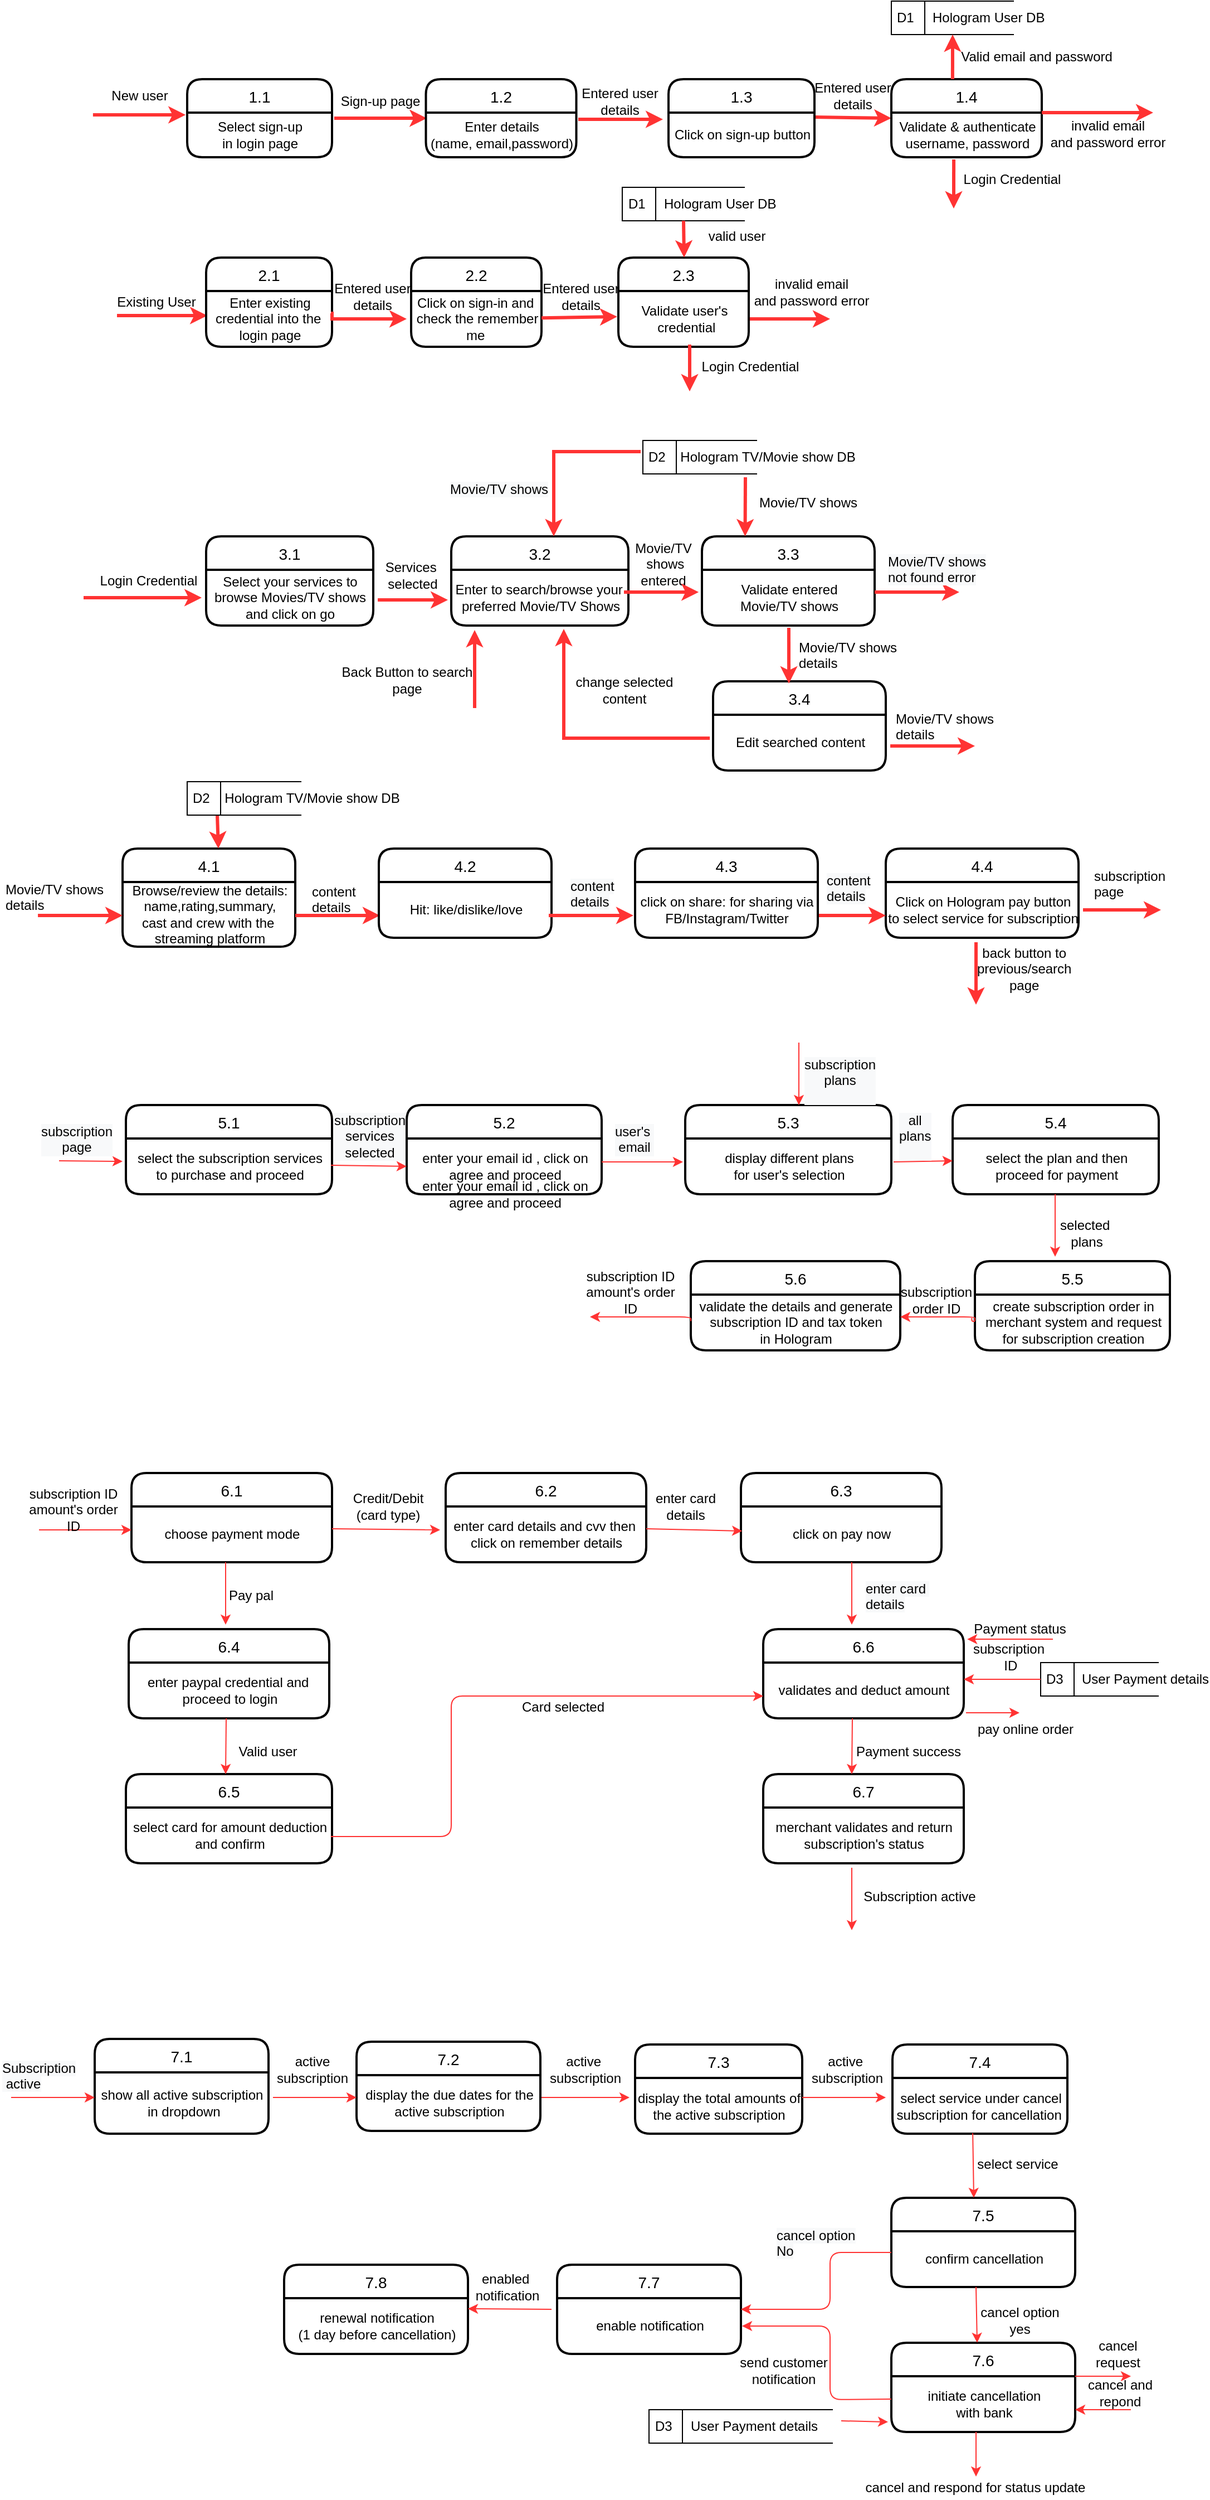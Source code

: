 <mxfile version="13.10.6" type="github">
  <diagram id="SfngxdQxBdYiOfe5id1z" name="Page-1">
    <mxGraphModel dx="1398" dy="685" grid="0" gridSize="10" guides="1" tooltips="1" connect="1" arrows="1" fold="1" page="1" pageScale="1" pageWidth="827" pageHeight="1169" background="#ffffff" math="0" shadow="0">
      <root>
        <mxCell id="0" />
        <mxCell id="1" parent="0" />
        <mxCell id="vLeL4ozxLOw9Ei-eO_1e-2" value="" style="endArrow=classic;html=1;fillColor=#FF0000;strokeColor=#FF3333;entryX=0.009;entryY=0.44;entryDx=0;entryDy=0;entryPerimeter=0;rounded=0;strokeWidth=3;" parent="1" target="vLeL4ozxLOw9Ei-eO_1e-6" edge="1">
          <mxGeometry width="50" height="50" relative="1" as="geometry">
            <mxPoint x="130" y="312" as="sourcePoint" />
            <mxPoint x="444" y="370" as="targetPoint" />
            <Array as="points" />
          </mxGeometry>
        </mxCell>
        <mxCell id="vLeL4ozxLOw9Ei-eO_1e-3" value="1.1" style="swimlane;childLayout=stackLayout;horizontal=1;startSize=30;horizontalStack=0;rounded=1;fontSize=14;fontStyle=0;strokeWidth=2;resizeParent=0;resizeLast=1;shadow=0;dashed=0;align=center;" parent="1" vertex="1">
          <mxGeometry x="193" y="100" width="130" height="70" as="geometry">
            <mxRectangle x="20" y="370" width="40" height="30" as="alternateBounds" />
          </mxGeometry>
        </mxCell>
        <mxCell id="vLeL4ozxLOw9Ei-eO_1e-4" value="Select sign-up &lt;br&gt;in login page" style="text;html=1;align=center;verticalAlign=middle;resizable=0;points=[];autosize=1;" parent="vLeL4ozxLOw9Ei-eO_1e-3" vertex="1">
          <mxGeometry y="30" width="130" height="40" as="geometry" />
        </mxCell>
        <mxCell id="vLeL4ozxLOw9Ei-eO_1e-5" value="2.1" style="swimlane;childLayout=stackLayout;horizontal=1;startSize=30;horizontalStack=0;rounded=1;fontSize=14;fontStyle=0;strokeWidth=2;resizeParent=0;resizeLast=1;shadow=0;dashed=0;align=center;" parent="1" vertex="1">
          <mxGeometry x="210" y="260" width="113" height="80" as="geometry">
            <mxRectangle x="20" y="370" width="40" height="30" as="alternateBounds" />
          </mxGeometry>
        </mxCell>
        <mxCell id="vLeL4ozxLOw9Ei-eO_1e-6" value="Enter existing &lt;br&gt;credential into the&amp;nbsp;&lt;br&gt;login page" style="text;html=1;align=center;verticalAlign=middle;resizable=0;points=[];autosize=1;" parent="vLeL4ozxLOw9Ei-eO_1e-5" vertex="1">
          <mxGeometry y="30" width="113" height="50" as="geometry" />
        </mxCell>
        <mxCell id="vLeL4ozxLOw9Ei-eO_1e-7" value="3.1" style="swimlane;childLayout=stackLayout;horizontal=1;startSize=30;horizontalStack=0;rounded=1;fontSize=14;fontStyle=0;strokeWidth=2;resizeParent=0;resizeLast=1;shadow=0;dashed=0;align=center;" parent="1" vertex="1">
          <mxGeometry x="210" y="510" width="150" height="80" as="geometry">
            <mxRectangle x="20" y="370" width="40" height="30" as="alternateBounds" />
          </mxGeometry>
        </mxCell>
        <mxCell id="vLeL4ozxLOw9Ei-eO_1e-8" value="Select your services to&lt;br&gt;browse Movies/TV shows&lt;br&gt;and click on go" style="text;html=1;align=center;verticalAlign=middle;resizable=0;points=[];autosize=1;" parent="vLeL4ozxLOw9Ei-eO_1e-7" vertex="1">
          <mxGeometry y="30" width="150" height="50" as="geometry" />
        </mxCell>
        <mxCell id="vLeL4ozxLOw9Ei-eO_1e-9" value="D2&amp;nbsp; &amp;nbsp; Hologram TV/Movie show DB" style="html=1;dashed=0;whitespace=wrap;shape=mxgraph.dfd.dataStoreID;align=left;spacingLeft=3;points=[[0,0],[0.5,0],[1,0],[0,0.5],[1,0.5],[0,1],[0.5,1],[1,1]];" parent="1" vertex="1">
          <mxGeometry x="602" y="424" width="102.5" height="30" as="geometry" />
        </mxCell>
        <mxCell id="vLeL4ozxLOw9Ei-eO_1e-10" value="7.2" style="swimlane;childLayout=stackLayout;horizontal=1;startSize=30;horizontalStack=0;rounded=1;fontSize=14;fontStyle=0;strokeWidth=2;resizeParent=0;resizeLast=1;shadow=0;dashed=0;align=center;" parent="1" vertex="1">
          <mxGeometry x="345" y="1860" width="165" height="80" as="geometry">
            <mxRectangle x="20" y="370" width="40" height="30" as="alternateBounds" />
          </mxGeometry>
        </mxCell>
        <mxCell id="vLeL4ozxLOw9Ei-eO_1e-11" value="display the due dates for the&lt;br&gt;active subscription" style="text;html=1;align=center;verticalAlign=middle;resizable=0;points=[];autosize=1;" parent="vLeL4ozxLOw9Ei-eO_1e-10" vertex="1">
          <mxGeometry y="30" width="165" height="50" as="geometry" />
        </mxCell>
        <mxCell id="vLeL4ozxLOw9Ei-eO_1e-12" value="7.1" style="swimlane;childLayout=stackLayout;horizontal=1;startSize=30;horizontalStack=0;rounded=1;fontSize=14;fontStyle=0;strokeWidth=2;resizeParent=0;resizeLast=1;shadow=0;dashed=0;align=center;" parent="1" vertex="1">
          <mxGeometry x="110" y="1857.5" width="156" height="85" as="geometry">
            <mxRectangle x="20" y="370" width="40" height="30" as="alternateBounds" />
          </mxGeometry>
        </mxCell>
        <mxCell id="vLeL4ozxLOw9Ei-eO_1e-13" value="show all active subscription&lt;br&gt;&amp;nbsp;in dropdown" style="text;html=1;align=center;verticalAlign=middle;resizable=0;points=[];autosize=1;" parent="vLeL4ozxLOw9Ei-eO_1e-12" vertex="1">
          <mxGeometry y="30" width="156" height="55" as="geometry" />
        </mxCell>
        <mxCell id="vLeL4ozxLOw9Ei-eO_1e-14" value="D1&amp;nbsp; &amp;nbsp; &amp;nbsp;Hologram User DB" style="html=1;dashed=0;whitespace=wrap;shape=mxgraph.dfd.dataStoreID;align=left;spacingLeft=3;points=[[0,0],[0.5,0],[1,0],[0,0.5],[1,0.5],[0,1],[0.5,1],[1,1]];" parent="1" vertex="1">
          <mxGeometry x="583.5" y="197" width="110" height="30" as="geometry" />
        </mxCell>
        <mxCell id="vLeL4ozxLOw9Ei-eO_1e-15" value="" style="edgeStyle=segmentEdgeStyle;endArrow=classic;html=1;strokeColor=#FF3333;fillColor=#FF0000;exitX=0.991;exitY=0.4;exitDx=0;exitDy=0;exitPerimeter=0;rounded=0;strokeWidth=3;" parent="1" source="vLeL4ozxLOw9Ei-eO_1e-6" edge="1">
          <mxGeometry width="50" height="50" relative="1" as="geometry">
            <mxPoint x="323" y="307" as="sourcePoint" />
            <mxPoint x="390" y="315" as="targetPoint" />
            <Array as="points">
              <mxPoint x="323" y="310" />
              <mxPoint x="323" y="315" />
            </Array>
          </mxGeometry>
        </mxCell>
        <mxCell id="vLeL4ozxLOw9Ei-eO_1e-17" value="" style="endArrow=classic;html=1;fillColor=#FF0000;strokeColor=#FF3333;entryX=0;entryY=0.5;entryDx=0;entryDy=0;exitX=1;exitY=0.1;exitDx=0;exitDy=0;exitPerimeter=0;rounded=0;strokeWidth=3;" parent="1" source="vLeL4ozxLOw9Ei-eO_1e-29" target="vLeL4ozxLOw9Ei-eO_1e-31" edge="1">
          <mxGeometry width="50" height="50" relative="1" as="geometry">
            <mxPoint x="510" y="200" as="sourcePoint" />
            <mxPoint x="505" y="175" as="targetPoint" />
          </mxGeometry>
        </mxCell>
        <mxCell id="vLeL4ozxLOw9Ei-eO_1e-18" value="" style="endArrow=classic;html=1;fillColor=#FF0000;strokeColor=#FF3333;exitX=1.013;exitY=0.15;exitDx=0;exitDy=0;exitPerimeter=0;rounded=0;strokeWidth=3;" parent="1" source="vLeL4ozxLOw9Ei-eO_1e-27" edge="1">
          <mxGeometry width="50" height="50" relative="1" as="geometry">
            <mxPoint x="630" y="140" as="sourcePoint" />
            <mxPoint x="620" y="136" as="targetPoint" />
          </mxGeometry>
        </mxCell>
        <mxCell id="vLeL4ozxLOw9Ei-eO_1e-19" value="D3&amp;nbsp; &amp;nbsp; &amp;nbsp;User Payment details" style="html=1;dashed=0;whitespace=wrap;shape=mxgraph.dfd.dataStoreID;align=left;spacingLeft=3;points=[[0,0],[0.5,0],[1,0],[0,0.5],[1,0.5],[0,1],[0.5,1],[1,1]];" parent="1" vertex="1">
          <mxGeometry x="959" y="1520" width="106" height="30" as="geometry" />
        </mxCell>
        <mxCell id="vLeL4ozxLOw9Ei-eO_1e-20" value="&lt;span style=&quot;color: rgba(0 , 0 , 0 , 0) ; font-family: monospace ; font-size: 0px&quot;&gt;%3CmxGraphModel%3E%3Croot%3E%3CmxCell%20id%3D%220%22%2F%3E%3CmxCell%20id%3D%221%22%20parent%3D%220%22%2F%3E%3CmxCell%20id%3D%222%22%20value%3D%22Login%20Credential%22%20style%3D%22text%3Bhtml%3D1%3Balign%3Dcenter%3BverticalAlign%3Dmiddle%3Bresizable%3D0%3Bpoints%3D%5B%5D%3Bautosize%3D1%3B%22%20vertex%3D%221%22%20parent%3D%221%22%3E%3CmxGeometry%20x%3D%22360%22%20y%3D%2260%22%20width%3D%22100%22%20height%3D%2220%22%20as%3D%22geometry%22%2F%3E%3C%2FmxCell%3E%3C%2Froot%3E%3C%2FmxGraphModel%3E&lt;/span&gt;" style="text;html=1;resizable=0;autosize=1;align=center;verticalAlign=middle;points=[];fillColor=none;strokeColor=none;rounded=0;" parent="1" vertex="1">
          <mxGeometry x="430" y="340" width="20" height="20" as="geometry" />
        </mxCell>
        <mxCell id="vLeL4ozxLOw9Ei-eO_1e-21" value="New user" style="text;html=1;align=center;verticalAlign=middle;resizable=0;points=[];autosize=1;" parent="1" vertex="1">
          <mxGeometry x="115" y="105" width="70" height="20" as="geometry" />
        </mxCell>
        <mxCell id="vLeL4ozxLOw9Ei-eO_1e-22" value="Existing User" style="text;html=1;align=center;verticalAlign=middle;resizable=0;points=[];autosize=1;" parent="1" vertex="1">
          <mxGeometry x="120" y="290" width="90" height="20" as="geometry" />
        </mxCell>
        <mxCell id="vLeL4ozxLOw9Ei-eO_1e-23" value="Sign-up page" style="text;html=1;align=center;verticalAlign=middle;resizable=0;points=[];autosize=1;" parent="1" vertex="1">
          <mxGeometry x="320.5" y="110" width="90" height="20" as="geometry" />
        </mxCell>
        <mxCell id="vLeL4ozxLOw9Ei-eO_1e-24" value="Movie/TV&lt;br&gt;&amp;nbsp;shows&lt;br&gt;entered" style="text;html=1;align=center;verticalAlign=middle;resizable=0;points=[];autosize=1;" parent="1" vertex="1">
          <mxGeometry x="585" y="510" width="70" height="50" as="geometry" />
        </mxCell>
        <mxCell id="vLeL4ozxLOw9Ei-eO_1e-25" value="" style="endArrow=classic;html=1;fillColor=#FF0000;strokeColor=#FF3333;exitX=1.015;exitY=0.125;exitDx=0;exitDy=0;exitPerimeter=0;entryX=0.006;entryY=0.125;entryDx=0;entryDy=0;entryPerimeter=0;rounded=0;strokeWidth=3;" parent="1" source="vLeL4ozxLOw9Ei-eO_1e-4" target="vLeL4ozxLOw9Ei-eO_1e-27" edge="1">
          <mxGeometry width="50" height="50" relative="1" as="geometry">
            <mxPoint x="530" y="170" as="sourcePoint" />
            <mxPoint x="400" y="135" as="targetPoint" />
          </mxGeometry>
        </mxCell>
        <mxCell id="vLeL4ozxLOw9Ei-eO_1e-26" value="1.2" style="swimlane;childLayout=stackLayout;horizontal=1;startSize=30;horizontalStack=0;rounded=1;fontSize=14;fontStyle=0;strokeWidth=2;resizeParent=0;resizeLast=1;shadow=0;dashed=0;align=center;" parent="1" vertex="1">
          <mxGeometry x="407.25" y="100" width="135" height="70" as="geometry">
            <mxRectangle x="20" y="370" width="40" height="30" as="alternateBounds" />
          </mxGeometry>
        </mxCell>
        <mxCell id="vLeL4ozxLOw9Ei-eO_1e-27" value="Enter details&lt;br&gt;(name, email,password)" style="text;html=1;align=center;verticalAlign=middle;resizable=0;points=[];autosize=1;" parent="vLeL4ozxLOw9Ei-eO_1e-26" vertex="1">
          <mxGeometry y="30" width="135" height="40" as="geometry" />
        </mxCell>
        <mxCell id="vLeL4ozxLOw9Ei-eO_1e-28" value="1.3" style="swimlane;childLayout=stackLayout;horizontal=1;startSize=30;horizontalStack=0;rounded=1;fontSize=14;fontStyle=0;strokeWidth=2;resizeParent=0;resizeLast=1;shadow=0;dashed=0;align=center;" parent="1" vertex="1">
          <mxGeometry x="625" y="100" width="131" height="70" as="geometry">
            <mxRectangle x="20" y="370" width="40" height="30" as="alternateBounds" />
          </mxGeometry>
        </mxCell>
        <mxCell id="vLeL4ozxLOw9Ei-eO_1e-29" value="Click on sign-up button" style="text;html=1;align=center;verticalAlign=middle;resizable=0;points=[];autosize=1;" parent="vLeL4ozxLOw9Ei-eO_1e-28" vertex="1">
          <mxGeometry y="30" width="131" height="40" as="geometry" />
        </mxCell>
        <mxCell id="vLeL4ozxLOw9Ei-eO_1e-30" value="Entered user&lt;br&gt;details" style="text;html=1;align=center;verticalAlign=middle;resizable=0;points=[];autosize=1;" parent="1" vertex="1">
          <mxGeometry x="541" y="104" width="79" height="32" as="geometry" />
        </mxCell>
        <mxCell id="vLeL4ozxLOw9Ei-eO_1e-31" value="1.4" style="swimlane;childLayout=stackLayout;horizontal=1;startSize=30;horizontalStack=0;rounded=1;fontSize=14;fontStyle=0;strokeWidth=2;resizeParent=0;resizeLast=1;shadow=0;dashed=0;align=center;" parent="1" vertex="1">
          <mxGeometry x="825" y="100" width="135" height="70" as="geometry">
            <mxRectangle x="20" y="370" width="40" height="30" as="alternateBounds" />
          </mxGeometry>
        </mxCell>
        <mxCell id="vLeL4ozxLOw9Ei-eO_1e-32" value="&lt;div&gt;Validate &amp;amp; authenticate &lt;br&gt;&lt;/div&gt;&lt;div&gt;username, password&lt;/div&gt;" style="text;html=1;align=center;verticalAlign=middle;resizable=0;points=[];autosize=1;" parent="vLeL4ozxLOw9Ei-eO_1e-31" vertex="1">
          <mxGeometry y="30" width="135" height="40" as="geometry" />
        </mxCell>
        <mxCell id="vLeL4ozxLOw9Ei-eO_1e-33" value="Entered user&lt;br&gt;details" style="text;html=1;align=center;verticalAlign=middle;resizable=0;points=[];autosize=1;" parent="1" vertex="1">
          <mxGeometry x="750" y="100" width="80" height="30" as="geometry" />
        </mxCell>
        <mxCell id="vLeL4ozxLOw9Ei-eO_1e-34" value="D1&amp;nbsp; &amp;nbsp; &amp;nbsp;Hologram User DB" style="html=1;dashed=0;whitespace=wrap;shape=mxgraph.dfd.dataStoreID;align=left;spacingLeft=3;points=[[0,0],[0.5,0],[1,0],[0,0.5],[1,0.5],[0,1],[0.5,1],[1,1]];" parent="1" vertex="1">
          <mxGeometry x="825" y="30" width="110" height="30" as="geometry" />
        </mxCell>
        <mxCell id="vLeL4ozxLOw9Ei-eO_1e-35" value="" style="endArrow=classic;html=1;fillColor=#FF0000;strokeColor=#FF3333;exitX=0.407;exitY=0;exitDx=0;exitDy=0;entryX=0.5;entryY=1;entryDx=0;entryDy=0;exitPerimeter=0;strokeWidth=3;rounded=0;" parent="1" source="vLeL4ozxLOw9Ei-eO_1e-31" target="vLeL4ozxLOw9Ei-eO_1e-34" edge="1">
          <mxGeometry width="50" height="50" relative="1" as="geometry">
            <mxPoint x="268" y="390" as="sourcePoint" />
            <mxPoint x="267.008" y="350" as="targetPoint" />
            <Array as="points" />
          </mxGeometry>
        </mxCell>
        <mxCell id="vLeL4ozxLOw9Ei-eO_1e-36" value="Valid email and password" style="text;html=1;align=center;verticalAlign=middle;resizable=0;points=[];autosize=1;" parent="1" vertex="1">
          <mxGeometry x="880" y="70" width="150" height="20" as="geometry" />
        </mxCell>
        <mxCell id="vLeL4ozxLOw9Ei-eO_1e-37" value="" style="endArrow=classic;html=1;fillColor=#FF0000;strokeColor=#FF3333;rounded=0;strokeWidth=3;" parent="1" edge="1">
          <mxGeometry width="50" height="50" relative="1" as="geometry">
            <mxPoint x="960" y="130" as="sourcePoint" />
            <mxPoint x="1060" y="130" as="targetPoint" />
            <Array as="points" />
          </mxGeometry>
        </mxCell>
        <mxCell id="vLeL4ozxLOw9Ei-eO_1e-38" value="invalid email &lt;br&gt;and password error" style="text;html=1;align=center;verticalAlign=middle;resizable=0;points=[];autosize=1;" parent="1" vertex="1">
          <mxGeometry x="962" y="133" width="113" height="32" as="geometry" />
        </mxCell>
        <mxCell id="vLeL4ozxLOw9Ei-eO_1e-39" value="" style="endArrow=classic;html=1;fillColor=#FF0000;strokeColor=#FF3333;exitX=0.415;exitY=1.05;exitDx=0;exitDy=0;exitPerimeter=0;entryX=0.21;entryY=0.05;entryDx=0;entryDy=0;entryPerimeter=0;rounded=0;strokeWidth=3;" parent="1" source="vLeL4ozxLOw9Ei-eO_1e-32" edge="1">
          <mxGeometry width="50" height="50" relative="1" as="geometry">
            <mxPoint x="970" y="140" as="sourcePoint" />
            <mxPoint x="881" y="216" as="targetPoint" />
            <Array as="points" />
          </mxGeometry>
        </mxCell>
        <mxCell id="vLeL4ozxLOw9Ei-eO_1e-41" value="2.2" style="swimlane;childLayout=stackLayout;horizontal=1;startSize=30;horizontalStack=0;rounded=1;fontSize=14;fontStyle=0;strokeWidth=2;resizeParent=0;resizeLast=1;shadow=0;dashed=0;align=center;" parent="1" vertex="1">
          <mxGeometry x="394" y="260" width="117" height="80" as="geometry">
            <mxRectangle x="20" y="370" width="40" height="30" as="alternateBounds" />
          </mxGeometry>
        </mxCell>
        <mxCell id="vLeL4ozxLOw9Ei-eO_1e-42" value="Click on sign-in and&amp;nbsp;&lt;br&gt;check the remember&lt;br&gt;me&amp;nbsp;" style="text;html=1;align=center;verticalAlign=middle;resizable=0;points=[];autosize=1;" parent="vLeL4ozxLOw9Ei-eO_1e-41" vertex="1">
          <mxGeometry y="30" width="117" height="50" as="geometry" />
        </mxCell>
        <mxCell id="vLeL4ozxLOw9Ei-eO_1e-43" value="Entered user&lt;br&gt;details" style="text;html=1;align=center;verticalAlign=middle;resizable=0;points=[];autosize=1;" parent="1" vertex="1">
          <mxGeometry x="319" y="279" width="79" height="32" as="geometry" />
        </mxCell>
        <mxCell id="vLeL4ozxLOw9Ei-eO_1e-44" value="2.3" style="swimlane;childLayout=stackLayout;horizontal=1;startSize=30;horizontalStack=0;rounded=1;fontSize=14;fontStyle=0;strokeWidth=2;resizeParent=0;resizeLast=1;shadow=0;dashed=0;align=center;" parent="1" vertex="1">
          <mxGeometry x="580" y="260" width="117" height="80" as="geometry">
            <mxRectangle x="20" y="370" width="40" height="30" as="alternateBounds" />
          </mxGeometry>
        </mxCell>
        <mxCell id="vLeL4ozxLOw9Ei-eO_1e-45" value="Validate user&#39;s&lt;br&gt;&amp;nbsp;credential" style="text;html=1;align=center;verticalAlign=middle;resizable=0;points=[];autosize=1;" parent="vLeL4ozxLOw9Ei-eO_1e-44" vertex="1">
          <mxGeometry y="30" width="117" height="50" as="geometry" />
        </mxCell>
        <mxCell id="vLeL4ozxLOw9Ei-eO_1e-46" value="" style="endArrow=classic;html=1;fillColor=#FF0000;strokeColor=#FF3333;entryX=-0.009;entryY=0.46;entryDx=0;entryDy=0;entryPerimeter=0;rounded=0;strokeWidth=3;" parent="1" source="vLeL4ozxLOw9Ei-eO_1e-42" target="vLeL4ozxLOw9Ei-eO_1e-45" edge="1">
          <mxGeometry width="50" height="50" relative="1" as="geometry">
            <mxPoint x="545.99" y="340" as="sourcePoint" />
            <mxPoint x="544.998" y="300" as="targetPoint" />
            <Array as="points" />
          </mxGeometry>
        </mxCell>
        <mxCell id="vLeL4ozxLOw9Ei-eO_1e-47" value="Entered user&lt;br&gt;details" style="text;html=1;align=center;verticalAlign=middle;resizable=0;points=[];autosize=1;" parent="1" vertex="1">
          <mxGeometry x="506" y="279" width="79" height="32" as="geometry" />
        </mxCell>
        <mxCell id="vLeL4ozxLOw9Ei-eO_1e-48" value="Login Credential" style="text;html=1;align=center;verticalAlign=middle;resizable=0;points=[];autosize=1;" parent="1" vertex="1">
          <mxGeometry x="648" y="348" width="100" height="20" as="geometry" />
        </mxCell>
        <mxCell id="vLeL4ozxLOw9Ei-eO_1e-49" value="" style="endArrow=classic;html=1;fillColor=#FF0000;strokeColor=#FF3333;rounded=0;strokeWidth=3;" parent="1" edge="1">
          <mxGeometry width="50" height="50" relative="1" as="geometry">
            <mxPoint x="698" y="315" as="sourcePoint" />
            <mxPoint x="770" y="315" as="targetPoint" />
            <Array as="points" />
          </mxGeometry>
        </mxCell>
        <mxCell id="vLeL4ozxLOw9Ei-eO_1e-50" value="invalid email &lt;br&gt;and password error" style="text;html=1;align=center;verticalAlign=middle;resizable=0;points=[];autosize=1;" parent="1" vertex="1">
          <mxGeometry x="696" y="275" width="113" height="32" as="geometry" />
        </mxCell>
        <mxCell id="vLeL4ozxLOw9Ei-eO_1e-51" value="Login Credential" style="text;html=1;align=center;verticalAlign=middle;resizable=0;points=[];autosize=1;" parent="1" vertex="1">
          <mxGeometry x="108" y="540" width="100" height="20" as="geometry" />
        </mxCell>
        <mxCell id="vLeL4ozxLOw9Ei-eO_1e-52" value="3.2" style="swimlane;childLayout=stackLayout;horizontal=1;startSize=30;horizontalStack=0;rounded=1;fontSize=14;fontStyle=0;strokeWidth=2;resizeParent=0;resizeLast=1;shadow=0;dashed=0;align=center;" parent="1" vertex="1">
          <mxGeometry x="430" y="510" width="159" height="80" as="geometry">
            <mxRectangle x="20" y="370" width="40" height="30" as="alternateBounds" />
          </mxGeometry>
        </mxCell>
        <mxCell id="vLeL4ozxLOw9Ei-eO_1e-53" value="Enter to search/browse your&amp;nbsp;&lt;br&gt;preferred Movie/TV Shows" style="text;html=1;align=center;verticalAlign=middle;resizable=0;points=[];autosize=1;" parent="vLeL4ozxLOw9Ei-eO_1e-52" vertex="1">
          <mxGeometry y="30" width="159" height="50" as="geometry" />
        </mxCell>
        <mxCell id="vLeL4ozxLOw9Ei-eO_1e-54" value="" style="edgeStyle=segmentEdgeStyle;endArrow=classic;html=1;strokeColor=#FF3333;fillColor=#FF0000;exitX=1.027;exitY=0.54;exitDx=0;exitDy=0;exitPerimeter=0;strokeWidth=3;rounded=0;" parent="1" source="vLeL4ozxLOw9Ei-eO_1e-8" edge="1">
          <mxGeometry width="50" height="50" relative="1" as="geometry">
            <mxPoint x="420.5" y="633.7" as="sourcePoint" />
            <mxPoint x="427" y="567" as="targetPoint" />
            <Array as="points">
              <mxPoint x="410" y="567" />
              <mxPoint x="410" y="567" />
            </Array>
          </mxGeometry>
        </mxCell>
        <mxCell id="vLeL4ozxLOw9Ei-eO_1e-55" value="" style="edgeStyle=segmentEdgeStyle;endArrow=classic;html=1;strokeColor=#FF3333;fillColor=#FF0000;rounded=0;strokeWidth=3;" parent="1" edge="1">
          <mxGeometry width="50" height="50" relative="1" as="geometry">
            <mxPoint x="100" y="565" as="sourcePoint" />
            <mxPoint x="206" y="565" as="targetPoint" />
            <Array as="points">
              <mxPoint x="206" y="565" />
            </Array>
          </mxGeometry>
        </mxCell>
        <mxCell id="vLeL4ozxLOw9Ei-eO_1e-56" value="Services&amp;nbsp;&lt;br&gt;selected" style="text;html=1;align=center;verticalAlign=middle;resizable=0;points=[];autosize=1;" parent="1" vertex="1">
          <mxGeometry x="365" y="530" width="60" height="30" as="geometry" />
        </mxCell>
        <mxCell id="vLeL4ozxLOw9Ei-eO_1e-57" value="3.3" style="swimlane;childLayout=stackLayout;horizontal=1;startSize=30;horizontalStack=0;rounded=1;fontSize=14;fontStyle=0;strokeWidth=2;resizeParent=0;resizeLast=1;shadow=0;dashed=0;align=center;" parent="1" vertex="1">
          <mxGeometry x="655" y="510" width="155" height="80" as="geometry">
            <mxRectangle x="20" y="370" width="40" height="30" as="alternateBounds" />
          </mxGeometry>
        </mxCell>
        <mxCell id="vLeL4ozxLOw9Ei-eO_1e-58" value="&lt;div&gt;Validate entered &lt;br&gt;&lt;/div&gt;&lt;div&gt;Movie/TV shows&lt;/div&gt;" style="text;html=1;align=center;verticalAlign=middle;resizable=0;points=[];autosize=1;" parent="vLeL4ozxLOw9Ei-eO_1e-57" vertex="1">
          <mxGeometry y="30" width="155" height="50" as="geometry" />
        </mxCell>
        <mxCell id="vLeL4ozxLOw9Ei-eO_1e-59" value="3.4" style="swimlane;childLayout=stackLayout;horizontal=1;startSize=30;horizontalStack=0;rounded=1;fontSize=14;fontStyle=0;strokeWidth=2;resizeParent=0;resizeLast=1;shadow=0;dashed=0;align=center;" parent="1" vertex="1">
          <mxGeometry x="665" y="640" width="155" height="80" as="geometry">
            <mxRectangle x="20" y="370" width="40" height="30" as="alternateBounds" />
          </mxGeometry>
        </mxCell>
        <mxCell id="vLeL4ozxLOw9Ei-eO_1e-60" value="Edit searched content" style="text;html=1;align=center;verticalAlign=middle;resizable=0;points=[];autosize=1;" parent="vLeL4ozxLOw9Ei-eO_1e-59" vertex="1">
          <mxGeometry y="30" width="155" height="50" as="geometry" />
        </mxCell>
        <mxCell id="vLeL4ozxLOw9Ei-eO_1e-61" value="" style="edgeStyle=segmentEdgeStyle;endArrow=classic;html=1;strokeColor=#FF3333;fillColor=#FF0000;exitX=1.027;exitY=0.54;exitDx=0;exitDy=0;exitPerimeter=0;entryX=-0.019;entryY=0.4;entryDx=0;entryDy=0;entryPerimeter=0;rounded=0;strokeWidth=3;" parent="1" target="vLeL4ozxLOw9Ei-eO_1e-58" edge="1">
          <mxGeometry width="50" height="50" relative="1" as="geometry">
            <mxPoint x="585" y="560" as="sourcePoint" />
            <mxPoint x="640" y="560" as="targetPoint" />
            <Array as="points" />
          </mxGeometry>
        </mxCell>
        <mxCell id="vLeL4ozxLOw9Ei-eO_1e-62" value="" style="endArrow=classic;html=1;fillColor=#FF0000;strokeColor=#FF3333;entryX=0.25;entryY=0;entryDx=0;entryDy=0;strokeWidth=3;rounded=0;" parent="1" target="vLeL4ozxLOw9Ei-eO_1e-57" edge="1">
          <mxGeometry width="50" height="50" relative="1" as="geometry">
            <mxPoint x="694" y="457" as="sourcePoint" />
            <mxPoint x="827" y="459.5" as="targetPoint" />
            <Array as="points" />
          </mxGeometry>
        </mxCell>
        <mxCell id="vLeL4ozxLOw9Ei-eO_1e-63" value="" style="endArrow=classic;html=1;fillColor=#FF0000;strokeColor=#FF3333;rounded=0;strokeWidth=3;" parent="1" edge="1">
          <mxGeometry width="50" height="50" relative="1" as="geometry">
            <mxPoint x="600" y="434" as="sourcePoint" />
            <mxPoint x="522" y="510" as="targetPoint" />
            <Array as="points">
              <mxPoint x="522" y="434" />
            </Array>
          </mxGeometry>
        </mxCell>
        <mxCell id="vLeL4ozxLOw9Ei-eO_1e-64" value="&lt;br&gt;&lt;br&gt;&lt;span style=&quot;font-family: &amp;#34;helvetica&amp;#34;&quot;&gt;Movie/TV shows&lt;/span&gt;" style="text;html=1;align=center;verticalAlign=middle;resizable=0;points=[];autosize=1;" parent="1" vertex="1">
          <mxGeometry x="700" y="440" width="100" height="50" as="geometry" />
        </mxCell>
        <mxCell id="vLeL4ozxLOw9Ei-eO_1e-65" value="&lt;span style=&quot;color: rgb(0, 0, 0); font-family: helvetica; font-size: 12px; font-style: normal; font-weight: 400; letter-spacing: normal; text-align: center; text-indent: 0px; text-transform: none; word-spacing: 0px; background-color: rgb(248, 249, 250); display: inline; float: none;&quot;&gt;Movie/TV shows&lt;/span&gt;" style="text;whiteSpace=wrap;html=1;" parent="1" vertex="1">
          <mxGeometry x="427" y="454" width="110" height="30" as="geometry" />
        </mxCell>
        <mxCell id="vLeL4ozxLOw9Ei-eO_1e-66" value="" style="endArrow=classic;html=1;fillColor=#FF0000;strokeColor=#FF3333;entryX=0.439;entryY=0.025;entryDx=0;entryDy=0;entryPerimeter=0;exitX=0.503;exitY=1.04;exitDx=0;exitDy=0;exitPerimeter=0;rounded=0;strokeWidth=3;" parent="1" source="vLeL4ozxLOw9Ei-eO_1e-58" target="vLeL4ozxLOw9Ei-eO_1e-59" edge="1">
          <mxGeometry width="50" height="50" relative="1" as="geometry">
            <mxPoint x="900" y="489.5" as="sourcePoint" />
            <mxPoint x="972" y="489.5" as="targetPoint" />
            <Array as="points" />
          </mxGeometry>
        </mxCell>
        <mxCell id="vLeL4ozxLOw9Ei-eO_1e-67" value="" style="endArrow=classic;html=1;fillColor=#FF0000;strokeColor=#FF3333;exitX=-0.019;exitY=0.42;exitDx=0;exitDy=0;exitPerimeter=0;rounded=0;strokeWidth=3;" parent="1" source="vLeL4ozxLOw9Ei-eO_1e-60" edge="1">
          <mxGeometry width="50" height="50" relative="1" as="geometry">
            <mxPoint x="928" y="590" as="sourcePoint" />
            <mxPoint x="531" y="593" as="targetPoint" />
            <Array as="points">
              <mxPoint x="546" y="691" />
              <mxPoint x="531" y="691" />
            </Array>
          </mxGeometry>
        </mxCell>
        <mxCell id="vLeL4ozxLOw9Ei-eO_1e-68" value="change selected&lt;br&gt;content" style="text;html=1;align=center;verticalAlign=middle;resizable=0;points=[];autosize=1;" parent="1" vertex="1">
          <mxGeometry x="535" y="633" width="100" height="30" as="geometry" />
        </mxCell>
        <mxCell id="vLeL4ozxLOw9Ei-eO_1e-69" value="" style="endArrow=classic;html=1;fillColor=#FF0000;strokeColor=#FF3333;exitX=1.026;exitY=0.56;exitDx=0;exitDy=0;exitPerimeter=0;rounded=0;strokeWidth=3;" parent="1" source="vLeL4ozxLOw9Ei-eO_1e-60" edge="1">
          <mxGeometry width="50" height="50" relative="1" as="geometry">
            <mxPoint x="742.965" y="602" as="sourcePoint" />
            <mxPoint x="900" y="698" as="targetPoint" />
            <Array as="points" />
          </mxGeometry>
        </mxCell>
        <mxCell id="vLeL4ozxLOw9Ei-eO_1e-70" value="&lt;span style=&quot;font-family: &amp;#34;helvetica&amp;#34; ; text-align: center&quot;&gt;Movie/TV shows details&lt;/span&gt;" style="text;whiteSpace=wrap;html=1;" parent="1" vertex="1">
          <mxGeometry x="740" y="596" width="110" height="30" as="geometry" />
        </mxCell>
        <mxCell id="vLeL4ozxLOw9Ei-eO_1e-71" value="&lt;span style=&quot;font-family: &amp;#34;helvetica&amp;#34; ; text-align: center&quot;&gt;Movie/TV shows details&lt;/span&gt;" style="text;whiteSpace=wrap;html=1;" parent="1" vertex="1">
          <mxGeometry x="827" y="660" width="110" height="30" as="geometry" />
        </mxCell>
        <mxCell id="vLeL4ozxLOw9Ei-eO_1e-72" value="" style="endArrow=classic;html=1;fillColor=#FF0000;strokeColor=#FF3333;exitX=1.026;exitY=0.56;exitDx=0;exitDy=0;exitPerimeter=0;rounded=0;strokeWidth=3;" parent="1" edge="1">
          <mxGeometry width="50" height="50" relative="1" as="geometry">
            <mxPoint x="810.0" y="560" as="sourcePoint" />
            <mxPoint x="885.97" y="560" as="targetPoint" />
            <Array as="points" />
          </mxGeometry>
        </mxCell>
        <mxCell id="vLeL4ozxLOw9Ei-eO_1e-73" value="&lt;br style=&quot;color: rgb(0 , 0 , 0) ; font-family: &amp;#34;helvetica&amp;#34; ; font-size: 12px ; font-style: normal ; font-weight: 400 ; letter-spacing: normal ; text-align: center ; text-indent: 0px ; text-transform: none ; word-spacing: 0px ; background-color: rgb(248 , 249 , 250)&quot;&gt;&lt;br style=&quot;color: rgb(0 , 0 , 0) ; font-family: &amp;#34;helvetica&amp;#34; ; font-size: 12px ; font-style: normal ; font-weight: 400 ; letter-spacing: normal ; text-align: center ; text-indent: 0px ; text-transform: none ; word-spacing: 0px ; background-color: rgb(248 , 249 , 250)&quot;&gt;&lt;span style=&quot;color: rgb(0 , 0 , 0) ; font-size: 12px ; font-style: normal ; font-weight: 400 ; letter-spacing: normal ; text-align: center ; text-indent: 0px ; text-transform: none ; word-spacing: 0px ; background-color: rgb(248 , 249 , 250) ; font-family: &amp;#34;helvetica&amp;#34;&quot;&gt;Movie/TV shows not found error&lt;/span&gt;" style="text;whiteSpace=wrap;html=1;" parent="1" vertex="1">
          <mxGeometry x="820" y="490" width="110" height="60" as="geometry" />
        </mxCell>
        <mxCell id="vLeL4ozxLOw9Ei-eO_1e-74" value="4.1" style="swimlane;childLayout=stackLayout;horizontal=1;startSize=30;horizontalStack=0;rounded=1;fontSize=14;fontStyle=0;strokeWidth=2;resizeParent=0;resizeLast=1;shadow=0;dashed=0;align=center;" parent="1" vertex="1">
          <mxGeometry x="135" y="790" width="155" height="88" as="geometry">
            <mxRectangle x="20" y="370" width="40" height="30" as="alternateBounds" />
          </mxGeometry>
        </mxCell>
        <mxCell id="vLeL4ozxLOw9Ei-eO_1e-75" value="Browse/review the details:&lt;br&gt;name,rating,summary,&lt;br&gt;cast and crew with the&amp;nbsp;&lt;br&gt;streaming platform" style="text;html=1;align=center;verticalAlign=middle;resizable=0;points=[];autosize=1;" parent="vLeL4ozxLOw9Ei-eO_1e-74" vertex="1">
          <mxGeometry y="30" width="155" height="58" as="geometry" />
        </mxCell>
        <mxCell id="vLeL4ozxLOw9Ei-eO_1e-76" value="&lt;span style=&quot;font-family: &amp;#34;helvetica&amp;#34; ; text-align: center&quot;&gt;Movie/TV shows details&lt;/span&gt;" style="text;whiteSpace=wrap;html=1;" parent="1" vertex="1">
          <mxGeometry x="28" y="813" width="110" height="30" as="geometry" />
        </mxCell>
        <mxCell id="vLeL4ozxLOw9Ei-eO_1e-77" value="" style="endArrow=classic;html=1;fillColor=#FF0000;strokeColor=#FF3333;exitX=1.026;exitY=0.56;exitDx=0;exitDy=0;exitPerimeter=0;rounded=0;strokeWidth=3;" parent="1" edge="1">
          <mxGeometry width="50" height="50" relative="1" as="geometry">
            <mxPoint x="290.0" y="850" as="sourcePoint" />
            <mxPoint x="365.97" y="850" as="targetPoint" />
            <Array as="points" />
          </mxGeometry>
        </mxCell>
        <mxCell id="vLeL4ozxLOw9Ei-eO_1e-78" value="" style="endArrow=classic;html=1;fillColor=#FF0000;strokeColor=#FF3333;exitX=1.026;exitY=0.56;exitDx=0;exitDy=0;exitPerimeter=0;rounded=0;strokeWidth=3;" parent="1" edge="1">
          <mxGeometry width="50" height="50" relative="1" as="geometry">
            <mxPoint x="59.03" y="850" as="sourcePoint" />
            <mxPoint x="135.0" y="850" as="targetPoint" />
            <Array as="points" />
          </mxGeometry>
        </mxCell>
        <mxCell id="vLeL4ozxLOw9Ei-eO_1e-79" value="4.2" style="swimlane;childLayout=stackLayout;horizontal=1;startSize=30;horizontalStack=0;rounded=1;fontSize=14;fontStyle=0;strokeWidth=2;resizeParent=0;resizeLast=1;shadow=0;dashed=0;align=center;" parent="1" vertex="1">
          <mxGeometry x="365" y="790" width="155" height="80" as="geometry">
            <mxRectangle x="20" y="370" width="40" height="30" as="alternateBounds" />
          </mxGeometry>
        </mxCell>
        <mxCell id="vLeL4ozxLOw9Ei-eO_1e-80" value="Hit: like/dislike/love" style="text;html=1;align=center;verticalAlign=middle;resizable=0;points=[];autosize=1;" parent="vLeL4ozxLOw9Ei-eO_1e-79" vertex="1">
          <mxGeometry y="30" width="155" height="50" as="geometry" />
        </mxCell>
        <mxCell id="vLeL4ozxLOw9Ei-eO_1e-81" value="" style="endArrow=classic;html=1;fillColor=#FF0000;strokeColor=#FF3333;exitX=1.026;exitY=0.56;exitDx=0;exitDy=0;exitPerimeter=0;rounded=0;strokeWidth=3;" parent="1" edge="1">
          <mxGeometry width="50" height="50" relative="1" as="geometry">
            <mxPoint x="517.5" y="850" as="sourcePoint" />
            <mxPoint x="593.47" y="850" as="targetPoint" />
            <Array as="points" />
          </mxGeometry>
        </mxCell>
        <mxCell id="vLeL4ozxLOw9Ei-eO_1e-82" value="4.3" style="swimlane;childLayout=stackLayout;horizontal=1;startSize=30;horizontalStack=0;rounded=1;fontSize=14;fontStyle=0;strokeWidth=2;resizeParent=0;resizeLast=1;shadow=0;dashed=0;align=center;" parent="1" vertex="1">
          <mxGeometry x="595" y="790" width="164" height="80" as="geometry">
            <mxRectangle x="20" y="370" width="40" height="30" as="alternateBounds" />
          </mxGeometry>
        </mxCell>
        <mxCell id="vLeL4ozxLOw9Ei-eO_1e-83" value="click on share: for sharing via&lt;br&gt;FB/Instagram/Twitter" style="text;html=1;align=center;verticalAlign=middle;resizable=0;points=[];autosize=1;" parent="vLeL4ozxLOw9Ei-eO_1e-82" vertex="1">
          <mxGeometry y="30" width="164" height="50" as="geometry" />
        </mxCell>
        <mxCell id="vLeL4ozxLOw9Ei-eO_1e-84" value="4.4" style="swimlane;childLayout=stackLayout;horizontal=1;startSize=30;horizontalStack=0;rounded=1;fontSize=14;fontStyle=0;strokeWidth=2;resizeParent=0;resizeLast=1;shadow=0;dashed=0;align=center;" parent="1" vertex="1">
          <mxGeometry x="820" y="790" width="173" height="80" as="geometry">
            <mxRectangle x="20" y="370" width="40" height="30" as="alternateBounds" />
          </mxGeometry>
        </mxCell>
        <mxCell id="vLeL4ozxLOw9Ei-eO_1e-85" value="Click on Hologram pay button&lt;br&gt;to select service for subscription" style="text;html=1;align=center;verticalAlign=middle;resizable=0;points=[];autosize=1;" parent="vLeL4ozxLOw9Ei-eO_1e-84" vertex="1">
          <mxGeometry y="30" width="173" height="50" as="geometry" />
        </mxCell>
        <mxCell id="vLeL4ozxLOw9Ei-eO_1e-86" value="" style="endArrow=classic;html=1;fillColor=#FF0000;strokeColor=#FF3333;rounded=0;strokeWidth=3;" parent="1" edge="1">
          <mxGeometry width="50" height="50" relative="1" as="geometry">
            <mxPoint x="760" y="850" as="sourcePoint" />
            <mxPoint x="820.0" y="850" as="targetPoint" />
            <Array as="points" />
          </mxGeometry>
        </mxCell>
        <mxCell id="vLeL4ozxLOw9Ei-eO_1e-87" value="" style="endArrow=classic;html=1;fillColor=#FF0000;strokeColor=#FF3333;strokeWidth=3;rounded=0;" parent="1" edge="1">
          <mxGeometry width="50" height="50" relative="1" as="geometry">
            <mxPoint x="997" y="845" as="sourcePoint" />
            <mxPoint x="1067" y="845" as="targetPoint" />
            <Array as="points" />
          </mxGeometry>
        </mxCell>
        <mxCell id="vLeL4ozxLOw9Ei-eO_1e-88" value="" style="endArrow=classic;html=1;fillColor=#FF0000;strokeColor=#FF3333;rounded=0;strokeWidth=3;" parent="1" edge="1">
          <mxGeometry width="50" height="50" relative="1" as="geometry">
            <mxPoint x="901" y="874" as="sourcePoint" />
            <mxPoint x="901" y="930" as="targetPoint" />
            <Array as="points" />
          </mxGeometry>
        </mxCell>
        <mxCell id="vLeL4ozxLOw9Ei-eO_1e-89" value="" style="endArrow=classic;html=1;fillColor=#FF0000;strokeColor=#FF3333;exitX=0.263;exitY=0.967;exitDx=0;exitDy=0;exitPerimeter=0;entryX=0.555;entryY=0;entryDx=0;entryDy=0;entryPerimeter=0;rounded=0;strokeWidth=3;" parent="1" source="vLeL4ozxLOw9Ei-eO_1e-90" edge="1" target="vLeL4ozxLOw9Ei-eO_1e-74">
          <mxGeometry width="50" height="50" relative="1" as="geometry">
            <mxPoint x="220" y="780" as="sourcePoint" />
            <mxPoint x="248" y="776" as="targetPoint" />
            <Array as="points" />
          </mxGeometry>
        </mxCell>
        <mxCell id="vLeL4ozxLOw9Ei-eO_1e-90" value="D2&amp;nbsp; &amp;nbsp; Hologram TV/Movie show DB" style="html=1;dashed=0;whitespace=wrap;shape=mxgraph.dfd.dataStoreID;align=left;spacingLeft=3;points=[[0,0],[0.5,0],[1,0],[0,0.5],[1,0.5],[0,1],[0.5,1],[1,1]];" parent="1" vertex="1">
          <mxGeometry x="193" y="730" width="102.5" height="30" as="geometry" />
        </mxCell>
        <mxCell id="vLeL4ozxLOw9Ei-eO_1e-91" value="&lt;span style=&quot;font-family: &amp;#34;helvetica&amp;#34; ; text-align: center&quot;&gt;content&lt;br&gt;details&lt;br&gt;&lt;/span&gt;" style="text;whiteSpace=wrap;html=1;" parent="1" vertex="1">
          <mxGeometry x="303" y="815" width="110" height="30" as="geometry" />
        </mxCell>
        <mxCell id="vLeL4ozxLOw9Ei-eO_1e-92" value="&lt;span style=&quot;color: rgb(0, 0, 0); font-family: helvetica; font-size: 12px; font-style: normal; font-weight: 400; letter-spacing: normal; text-align: center; text-indent: 0px; text-transform: none; word-spacing: 0px; background-color: rgb(248, 249, 250); display: inline; float: none;&quot;&gt;content&lt;/span&gt;&lt;br style=&quot;color: rgb(0, 0, 0); font-family: helvetica; font-size: 12px; font-style: normal; font-weight: 400; letter-spacing: normal; text-align: center; text-indent: 0px; text-transform: none; word-spacing: 0px; background-color: rgb(248, 249, 250);&quot;&gt;&lt;span style=&quot;color: rgb(0, 0, 0); font-family: helvetica; font-size: 12px; font-style: normal; font-weight: 400; letter-spacing: normal; text-align: center; text-indent: 0px; text-transform: none; word-spacing: 0px; background-color: rgb(248, 249, 250); display: inline; float: none;&quot;&gt;details&lt;/span&gt;" style="text;whiteSpace=wrap;html=1;" parent="1" vertex="1">
          <mxGeometry x="535" y="810" width="60" height="40" as="geometry" />
        </mxCell>
        <mxCell id="vLeL4ozxLOw9Ei-eO_1e-93" value="&lt;span style=&quot;color: rgb(0, 0, 0); font-size: 12px; font-style: normal; font-weight: 400; letter-spacing: normal; text-indent: 0px; text-transform: none; word-spacing: 0px; font-family: helvetica; text-align: center; background-color: rgb(248, 249, 250); display: inline; float: none;&quot;&gt;content&lt;/span&gt;&lt;br style=&quot;color: rgb(0, 0, 0); font-size: 12px; font-style: normal; font-weight: 400; letter-spacing: normal; text-indent: 0px; text-transform: none; word-spacing: 0px; font-family: helvetica; text-align: center; background-color: rgb(248, 249, 250);&quot;&gt;&lt;span style=&quot;color: rgb(0, 0, 0); font-size: 12px; font-style: normal; font-weight: 400; letter-spacing: normal; text-indent: 0px; text-transform: none; word-spacing: 0px; font-family: helvetica; text-align: center; background-color: rgb(248, 249, 250); display: inline; float: none;&quot;&gt;details&lt;/span&gt;" style="text;whiteSpace=wrap;html=1;" parent="1" vertex="1">
          <mxGeometry x="765" y="805" width="60" height="40" as="geometry" />
        </mxCell>
        <mxCell id="vLeL4ozxLOw9Ei-eO_1e-94" value="subscription page" style="text;whiteSpace=wrap;html=1;" parent="1" vertex="1">
          <mxGeometry x="1005" y="801" width="60" height="40" as="geometry" />
        </mxCell>
        <mxCell id="vLeL4ozxLOw9Ei-eO_1e-95" value="&lt;div style=&quot;text-align: center&quot;&gt;&lt;span&gt;&lt;font face=&quot;helvetica&quot;&gt;back button to previous/search page&lt;/font&gt;&lt;/span&gt;&lt;/div&gt;" style="text;whiteSpace=wrap;html=1;" parent="1" vertex="1">
          <mxGeometry x="900" y="870" width="60" height="40" as="geometry" />
        </mxCell>
        <mxCell id="vLeL4ozxLOw9Ei-eO_1e-96" value="5.1" style="swimlane;childLayout=stackLayout;horizontal=1;startSize=30;horizontalStack=0;rounded=1;fontSize=14;fontStyle=0;strokeWidth=2;resizeParent=0;resizeLast=1;shadow=0;dashed=0;align=center;" parent="1" vertex="1">
          <mxGeometry x="138" y="1020" width="185" height="80" as="geometry">
            <mxRectangle x="20" y="370" width="40" height="30" as="alternateBounds" />
          </mxGeometry>
        </mxCell>
        <mxCell id="vLeL4ozxLOw9Ei-eO_1e-97" value="select the subscription services&lt;br&gt;to purchase and proceed" style="text;html=1;align=center;verticalAlign=middle;resizable=0;points=[];autosize=1;" parent="vLeL4ozxLOw9Ei-eO_1e-96" vertex="1">
          <mxGeometry y="30" width="185" height="50" as="geometry" />
        </mxCell>
        <mxCell id="vLeL4ozxLOw9Ei-eO_1e-98" value="5.2" style="swimlane;childLayout=stackLayout;horizontal=1;startSize=30;horizontalStack=0;rounded=1;fontSize=14;fontStyle=0;strokeWidth=2;resizeParent=0;resizeLast=1;shadow=0;dashed=0;align=center;" parent="1" vertex="1">
          <mxGeometry x="390" y="1020" width="175" height="80" as="geometry">
            <mxRectangle x="20" y="370" width="40" height="30" as="alternateBounds" />
          </mxGeometry>
        </mxCell>
        <mxCell id="vLeL4ozxLOw9Ei-eO_1e-99" value="enter your email id , click on &lt;br&gt;agree and proceed" style="text;html=1;align=center;verticalAlign=middle;resizable=0;points=[];autosize=1;" parent="vLeL4ozxLOw9Ei-eO_1e-98" vertex="1">
          <mxGeometry y="30" width="175" height="50" as="geometry" />
        </mxCell>
        <mxCell id="vLeL4ozxLOw9Ei-eO_1e-100" value="enter your email id , click on &lt;br&gt;agree and proceed" style="text;html=1;align=center;verticalAlign=middle;resizable=0;points=[];autosize=1;" parent="vLeL4ozxLOw9Ei-eO_1e-98" vertex="1">
          <mxGeometry y="80" width="175" as="geometry" />
        </mxCell>
        <mxCell id="vLeL4ozxLOw9Ei-eO_1e-101" value="" style="endArrow=classic;html=1;fillColor=#FF0000;strokeColor=#FF3333;exitX=0.995;exitY=0.48;exitDx=0;exitDy=0;exitPerimeter=0;" parent="vLeL4ozxLOw9Ei-eO_1e-98" source="vLeL4ozxLOw9Ei-eO_1e-97" edge="1">
          <mxGeometry width="50" height="50" relative="1" as="geometry">
            <mxPoint x="-57" y="54.5" as="sourcePoint" />
            <mxPoint y="55" as="targetPoint" />
            <Array as="points" />
          </mxGeometry>
        </mxCell>
        <mxCell id="vLeL4ozxLOw9Ei-eO_1e-102" value="5.3" style="swimlane;childLayout=stackLayout;horizontal=1;startSize=30;horizontalStack=0;rounded=1;fontSize=14;fontStyle=0;strokeWidth=2;resizeParent=0;resizeLast=1;shadow=0;dashed=0;align=center;" parent="1" vertex="1">
          <mxGeometry x="640" y="1020" width="185" height="80" as="geometry">
            <mxRectangle x="20" y="370" width="40" height="30" as="alternateBounds" />
          </mxGeometry>
        </mxCell>
        <mxCell id="vLeL4ozxLOw9Ei-eO_1e-103" value="display different plans&lt;br&gt;for user&#39;s selection" style="text;html=1;align=center;verticalAlign=middle;resizable=0;points=[];autosize=1;" parent="vLeL4ozxLOw9Ei-eO_1e-102" vertex="1">
          <mxGeometry y="30" width="185" height="50" as="geometry" />
        </mxCell>
        <mxCell id="vLeL4ozxLOw9Ei-eO_1e-104" value="5.4" style="swimlane;childLayout=stackLayout;horizontal=1;startSize=30;horizontalStack=0;rounded=1;fontSize=14;fontStyle=0;strokeWidth=2;resizeParent=0;resizeLast=1;shadow=0;dashed=0;align=center;" parent="1" vertex="1">
          <mxGeometry x="880" y="1020" width="185" height="80" as="geometry">
            <mxRectangle x="20" y="370" width="40" height="30" as="alternateBounds" />
          </mxGeometry>
        </mxCell>
        <mxCell id="vLeL4ozxLOw9Ei-eO_1e-105" value="select the plan and then&lt;br&gt;proceed for payment" style="text;html=1;align=center;verticalAlign=middle;resizable=0;points=[];autosize=1;" parent="vLeL4ozxLOw9Ei-eO_1e-104" vertex="1">
          <mxGeometry y="30" width="185" height="50" as="geometry" />
        </mxCell>
        <mxCell id="vLeL4ozxLOw9Ei-eO_1e-106" value="5.5" style="swimlane;childLayout=stackLayout;horizontal=1;startSize=30;horizontalStack=0;rounded=1;fontSize=14;fontStyle=0;strokeWidth=2;resizeParent=0;resizeLast=1;shadow=0;dashed=0;align=center;" parent="1" vertex="1">
          <mxGeometry x="900" y="1160" width="175" height="80" as="geometry">
            <mxRectangle x="20" y="370" width="40" height="30" as="alternateBounds" />
          </mxGeometry>
        </mxCell>
        <mxCell id="vLeL4ozxLOw9Ei-eO_1e-107" value="create subscription order in &lt;br&gt;merchant system and request&lt;br&gt;for subscription creation&lt;br&gt;" style="text;html=1;align=center;verticalAlign=middle;resizable=0;points=[];autosize=1;" parent="vLeL4ozxLOw9Ei-eO_1e-106" vertex="1">
          <mxGeometry y="30" width="175" height="50" as="geometry" />
        </mxCell>
        <mxCell id="vLeL4ozxLOw9Ei-eO_1e-108" value="5.6" style="swimlane;childLayout=stackLayout;horizontal=1;startSize=30;horizontalStack=0;rounded=1;fontSize=14;fontStyle=0;strokeWidth=2;resizeParent=0;resizeLast=1;shadow=0;dashed=0;align=center;" parent="1" vertex="1">
          <mxGeometry x="645" y="1160" width="188" height="80" as="geometry">
            <mxRectangle x="20" y="370" width="40" height="30" as="alternateBounds" />
          </mxGeometry>
        </mxCell>
        <mxCell id="vLeL4ozxLOw9Ei-eO_1e-109" value="validate the details and generate&lt;br&gt;subscription ID and tax token&lt;br&gt;in Hologram" style="text;html=1;align=center;verticalAlign=middle;resizable=0;points=[];autosize=1;" parent="vLeL4ozxLOw9Ei-eO_1e-108" vertex="1">
          <mxGeometry y="30" width="188" height="50" as="geometry" />
        </mxCell>
        <mxCell id="vLeL4ozxLOw9Ei-eO_1e-110" value="" style="edgeStyle=segmentEdgeStyle;endArrow=classic;html=1;strokeColor=#FF3333;fillColor=#FF0000;exitX=0;exitY=0.34;exitDx=0;exitDy=0;exitPerimeter=0;" parent="1" edge="1">
          <mxGeometry width="50" height="50" relative="1" as="geometry">
            <mxPoint x="645" y="1213.7" as="sourcePoint" />
            <mxPoint x="554.5" y="1210" as="targetPoint" />
            <Array as="points">
              <mxPoint x="645" y="1210" />
            </Array>
          </mxGeometry>
        </mxCell>
        <mxCell id="vLeL4ozxLOw9Ei-eO_1e-111" value="" style="endArrow=classic;html=1;fillColor=#FF0000;strokeColor=#FF3333;" parent="1" edge="1">
          <mxGeometry width="50" height="50" relative="1" as="geometry">
            <mxPoint x="972" y="1100" as="sourcePoint" />
            <mxPoint x="972" y="1156" as="targetPoint" />
            <Array as="points" />
          </mxGeometry>
        </mxCell>
        <mxCell id="vLeL4ozxLOw9Ei-eO_1e-112" value="" style="endArrow=classic;html=1;fillColor=#FF0000;strokeColor=#FF3333;exitX=1;exitY=0.62;exitDx=0;exitDy=0;exitPerimeter=0;" parent="1" edge="1">
          <mxGeometry width="50" height="50" relative="1" as="geometry">
            <mxPoint x="827" y="1071" as="sourcePoint" />
            <mxPoint x="880" y="1070" as="targetPoint" />
            <Array as="points" />
          </mxGeometry>
        </mxCell>
        <mxCell id="vLeL4ozxLOw9Ei-eO_1e-113" value="" style="endArrow=classic;html=1;fillColor=#FF0000;strokeColor=#FF3333;exitX=1;exitY=0.62;exitDx=0;exitDy=0;exitPerimeter=0;entryX=-0.011;entryY=0.42;entryDx=0;entryDy=0;entryPerimeter=0;" parent="1" target="vLeL4ozxLOw9Ei-eO_1e-103" edge="1">
          <mxGeometry width="50" height="50" relative="1" as="geometry">
            <mxPoint x="565" y="1071" as="sourcePoint" />
            <mxPoint x="618" y="1070" as="targetPoint" />
            <Array as="points" />
          </mxGeometry>
        </mxCell>
        <mxCell id="vLeL4ozxLOw9Ei-eO_1e-114" value="" style="endArrow=classic;html=1;fillColor=#FF0000;strokeColor=#FF3333;exitX=1;exitY=0.62;exitDx=0;exitDy=0;exitPerimeter=0;" parent="1" edge="1">
          <mxGeometry width="50" height="50" relative="1" as="geometry">
            <mxPoint x="78" y="1070" as="sourcePoint" />
            <mxPoint x="135" y="1070.5" as="targetPoint" />
            <Array as="points" />
          </mxGeometry>
        </mxCell>
        <mxCell id="vLeL4ozxLOw9Ei-eO_1e-115" value="" style="endArrow=classic;html=1;fillColor=#FF0000;strokeColor=#FF3333;" parent="1" edge="1">
          <mxGeometry width="50" height="50" relative="1" as="geometry">
            <mxPoint x="742" y="964" as="sourcePoint" />
            <mxPoint x="742" y="1020" as="targetPoint" />
            <Array as="points" />
          </mxGeometry>
        </mxCell>
        <mxCell id="vLeL4ozxLOw9Ei-eO_1e-116" value="&lt;div style=&quot;color: rgb(0, 0, 0); font-family: helvetica; font-size: 12px; font-style: normal; font-weight: 400; letter-spacing: normal; text-indent: 0px; text-transform: none; word-spacing: 0px; background-color: rgb(248, 249, 250); text-align: center;&quot;&gt;&lt;span&gt;&lt;font face=&quot;helvetica&quot;&gt;subscription&lt;/font&gt;&lt;/span&gt;&lt;/div&gt;&lt;div style=&quot;color: rgb(0, 0, 0); font-family: helvetica; font-size: 12px; font-style: normal; font-weight: 400; letter-spacing: normal; text-indent: 0px; text-transform: none; word-spacing: 0px; background-color: rgb(248, 249, 250); text-align: center;&quot;&gt;&lt;span&gt;&lt;font face=&quot;helvetica&quot;&gt;page&lt;/font&gt;&lt;/span&gt;&lt;/div&gt;" style="text;whiteSpace=wrap;html=1;" parent="1" vertex="1">
          <mxGeometry x="60" y="1030" width="90" height="40" as="geometry" />
        </mxCell>
        <mxCell id="vLeL4ozxLOw9Ei-eO_1e-117" value="&lt;div style=&quot;color: rgb(0 , 0 , 0) ; font-size: 12px ; font-style: normal ; font-weight: 400 ; letter-spacing: normal ; text-indent: 0px ; text-transform: none ; word-spacing: 0px ; font-family: &amp;#34;helvetica&amp;#34; ; background-color: rgb(248 , 249 , 250) ; text-align: center&quot;&gt;&lt;span&gt;&lt;font face=&quot;helvetica&quot;&gt;subscription&lt;/font&gt;&lt;/span&gt;&lt;/div&gt;&lt;div style=&quot;color: rgb(0 , 0 , 0) ; font-size: 12px ; font-style: normal ; font-weight: 400 ; letter-spacing: normal ; text-indent: 0px ; text-transform: none ; word-spacing: 0px ; font-family: &amp;#34;helvetica&amp;#34; ; background-color: rgb(248 , 249 , 250) ; text-align: center&quot;&gt;&lt;span&gt;&lt;font face=&quot;helvetica&quot;&gt;services&lt;/font&gt;&lt;/span&gt;&lt;/div&gt;&lt;div style=&quot;color: rgb(0 , 0 , 0) ; font-size: 12px ; font-style: normal ; font-weight: 400 ; letter-spacing: normal ; text-indent: 0px ; text-transform: none ; word-spacing: 0px ; font-family: &amp;#34;helvetica&amp;#34; ; background-color: rgb(248 , 249 , 250) ; text-align: center&quot;&gt;&lt;span&gt;&lt;font face=&quot;helvetica&quot;&gt;selected&lt;/font&gt;&lt;/span&gt;&lt;/div&gt;" style="text;whiteSpace=wrap;html=1;" parent="1" vertex="1">
          <mxGeometry x="323" y="1020" width="90" height="40" as="geometry" />
        </mxCell>
        <mxCell id="vLeL4ozxLOw9Ei-eO_1e-118" value="&lt;div style=&quot;color: rgb(0 , 0 , 0) ; font-size: 12px ; font-style: normal ; font-weight: 400 ; letter-spacing: normal ; text-indent: 0px ; text-transform: none ; word-spacing: 0px ; font-family: &amp;#34;helvetica&amp;#34; ; background-color: rgb(248 , 249 , 250) ; text-align: center&quot;&gt;user&#39;s&amp;nbsp;&lt;/div&gt;&lt;div style=&quot;color: rgb(0 , 0 , 0) ; font-size: 12px ; font-style: normal ; font-weight: 400 ; letter-spacing: normal ; text-indent: 0px ; text-transform: none ; word-spacing: 0px ; font-family: &amp;#34;helvetica&amp;#34; ; background-color: rgb(248 , 249 , 250) ; text-align: center&quot;&gt;email&lt;/div&gt;" style="text;whiteSpace=wrap;html=1;" parent="1" vertex="1">
          <mxGeometry x="575" y="1030" width="90" height="40" as="geometry" />
        </mxCell>
        <mxCell id="vLeL4ozxLOw9Ei-eO_1e-119" value="&lt;div style=&quot;color: rgb(0 , 0 , 0) ; font-size: 12px ; font-style: normal ; font-weight: 400 ; letter-spacing: normal ; text-indent: 0px ; text-transform: none ; word-spacing: 0px ; font-family: &amp;#34;helvetica&amp;#34; ; background-color: rgb(248 , 249 , 250) ; text-align: center&quot;&gt;&lt;span&gt;&lt;font face=&quot;helvetica&quot;&gt;subscription&lt;/font&gt;&lt;/span&gt;&lt;/div&gt;&lt;div style=&quot;color: rgb(0 , 0 , 0) ; font-size: 12px ; font-style: normal ; font-weight: 400 ; letter-spacing: normal ; text-indent: 0px ; text-transform: none ; word-spacing: 0px ; font-family: &amp;#34;helvetica&amp;#34; ; background-color: rgb(248 , 249 , 250) ; text-align: center&quot;&gt;&lt;span&gt;&lt;font face=&quot;helvetica&quot;&gt;plans&lt;/font&gt;&lt;/span&gt;&lt;/div&gt;&lt;div style=&quot;color: rgb(0 , 0 , 0) ; font-size: 12px ; font-style: normal ; font-weight: 400 ; letter-spacing: normal ; text-indent: 0px ; text-transform: none ; word-spacing: 0px ; font-family: &amp;#34;helvetica&amp;#34; ; background-color: rgb(248 , 249 , 250) ; text-align: center&quot;&gt;&lt;br&gt;&lt;/div&gt;" style="text;whiteSpace=wrap;html=1;" parent="1" vertex="1">
          <mxGeometry x="745" y="970" width="90" height="40" as="geometry" />
        </mxCell>
        <mxCell id="vLeL4ozxLOw9Ei-eO_1e-120" value="&lt;div style=&quot;color: rgb(0 , 0 , 0) ; font-size: 12px ; font-style: normal ; font-weight: 400 ; letter-spacing: normal ; text-indent: 0px ; text-transform: none ; word-spacing: 0px ; font-family: &amp;#34;helvetica&amp;#34; ; background-color: rgb(248 , 249 , 250) ; text-align: center&quot;&gt;&lt;span&gt;&lt;font face=&quot;helvetica&quot;&gt;all&lt;/font&gt;&lt;/span&gt;&lt;/div&gt;&lt;div style=&quot;color: rgb(0 , 0 , 0) ; font-size: 12px ; font-style: normal ; font-weight: 400 ; letter-spacing: normal ; text-indent: 0px ; text-transform: none ; word-spacing: 0px ; font-family: &amp;#34;helvetica&amp;#34; ; background-color: rgb(248 , 249 , 250) ; text-align: center&quot;&gt;&lt;span&gt;&lt;font face=&quot;helvetica&quot;&gt;plans&lt;/font&gt;&lt;/span&gt;&lt;/div&gt;&lt;div style=&quot;color: rgb(0 , 0 , 0) ; font-size: 12px ; font-style: normal ; font-weight: 400 ; letter-spacing: normal ; text-indent: 0px ; text-transform: none ; word-spacing: 0px ; font-family: &amp;#34;helvetica&amp;#34; ; background-color: rgb(248 , 249 , 250) ; text-align: center&quot;&gt;&lt;br&gt;&lt;/div&gt;" style="text;whiteSpace=wrap;html=1;" parent="1" vertex="1">
          <mxGeometry x="830" y="1020" width="90" height="40" as="geometry" />
        </mxCell>
        <mxCell id="vLeL4ozxLOw9Ei-eO_1e-121" value="&lt;div style=&quot;color: rgb(0 , 0 , 0) ; font-size: 12px ; font-style: normal ; font-weight: 400 ; letter-spacing: normal ; text-indent: 0px ; text-transform: none ; word-spacing: 0px ; font-family: &amp;#34;helvetica&amp;#34; ; background-color: rgb(248 , 249 , 250) ; text-align: center&quot;&gt;&lt;br&gt;&lt;/div&gt;" style="text;whiteSpace=wrap;html=1;" parent="1" vertex="1">
          <mxGeometry x="470" y="1120" width="50" height="30" as="geometry" />
        </mxCell>
        <mxCell id="vLeL4ozxLOw9Ei-eO_1e-122" value="selected&amp;nbsp;&lt;br&gt;plans" style="text;html=1;align=center;verticalAlign=middle;resizable=0;points=[];autosize=1;" parent="1" vertex="1">
          <mxGeometry x="970" y="1120" width="60" height="30" as="geometry" />
        </mxCell>
        <mxCell id="vLeL4ozxLOw9Ei-eO_1e-123" value="subscription&lt;br&gt;order ID" style="text;html=1;align=center;verticalAlign=middle;resizable=0;points=[];autosize=1;" parent="1" vertex="1">
          <mxGeometry x="825" y="1180" width="80" height="30" as="geometry" />
        </mxCell>
        <mxCell id="vLeL4ozxLOw9Ei-eO_1e-124" value="" style="edgeStyle=segmentEdgeStyle;endArrow=classic;html=1;strokeColor=#FF3333;fillColor=#FF0000;exitX=-0.016;exitY=0.42;exitDx=0;exitDy=0;exitPerimeter=0;" parent="1" source="vLeL4ozxLOw9Ei-eO_1e-107" target="vLeL4ozxLOw9Ei-eO_1e-109" edge="1">
          <mxGeometry width="50" height="50" relative="1" as="geometry">
            <mxPoint x="930.5" y="1213.7" as="sourcePoint" />
            <mxPoint x="840" y="1210" as="targetPoint" />
            <Array as="points">
              <mxPoint x="897" y="1214" />
              <mxPoint x="900" y="1214" />
              <mxPoint x="900" y="1210" />
            </Array>
          </mxGeometry>
        </mxCell>
        <mxCell id="vLeL4ozxLOw9Ei-eO_1e-125" value="&lt;div style=&quot;text-align: center&quot;&gt;&lt;font face=&quot;helvetica&quot;&gt;subscription ID amount&#39;s order ID&lt;/font&gt;&lt;/div&gt;" style="text;whiteSpace=wrap;html=1;" parent="1" vertex="1">
          <mxGeometry x="545" y="1160" width="90" height="40" as="geometry" />
        </mxCell>
        <mxCell id="vLeL4ozxLOw9Ei-eO_1e-126" value="6.1" style="swimlane;childLayout=stackLayout;horizontal=1;startSize=30;horizontalStack=0;rounded=1;fontSize=14;fontStyle=0;strokeWidth=2;resizeParent=0;resizeLast=1;shadow=0;dashed=0;align=center;" parent="1" vertex="1">
          <mxGeometry x="143" y="1350" width="180" height="80" as="geometry">
            <mxRectangle x="20" y="370" width="40" height="30" as="alternateBounds" />
          </mxGeometry>
        </mxCell>
        <mxCell id="vLeL4ozxLOw9Ei-eO_1e-127" value="choose payment mode" style="text;html=1;align=center;verticalAlign=middle;resizable=0;points=[];autosize=1;" parent="vLeL4ozxLOw9Ei-eO_1e-126" vertex="1">
          <mxGeometry y="30" width="180" height="50" as="geometry" />
        </mxCell>
        <mxCell id="vLeL4ozxLOw9Ei-eO_1e-128" value="6.5" style="swimlane;childLayout=stackLayout;horizontal=1;startSize=30;horizontalStack=0;rounded=1;fontSize=14;fontStyle=0;strokeWidth=2;resizeParent=0;resizeLast=1;shadow=0;dashed=0;align=center;" parent="1" vertex="1">
          <mxGeometry x="138" y="1620" width="185" height="80" as="geometry">
            <mxRectangle x="20" y="370" width="40" height="30" as="alternateBounds" />
          </mxGeometry>
        </mxCell>
        <mxCell id="vLeL4ozxLOw9Ei-eO_1e-129" value="select card for amount deduction&lt;br&gt;and confirm" style="text;html=1;align=center;verticalAlign=middle;resizable=0;points=[];autosize=1;" parent="vLeL4ozxLOw9Ei-eO_1e-128" vertex="1">
          <mxGeometry y="30" width="185" height="50" as="geometry" />
        </mxCell>
        <mxCell id="vLeL4ozxLOw9Ei-eO_1e-130" value="6.7" style="swimlane;childLayout=stackLayout;horizontal=1;startSize=30;horizontalStack=0;rounded=1;fontSize=14;fontStyle=0;strokeWidth=2;resizeParent=0;resizeLast=1;shadow=0;dashed=0;align=center;" parent="1" vertex="1">
          <mxGeometry x="710" y="1620" width="180" height="80" as="geometry">
            <mxRectangle x="20" y="370" width="40" height="30" as="alternateBounds" />
          </mxGeometry>
        </mxCell>
        <mxCell id="vLeL4ozxLOw9Ei-eO_1e-131" value="merchant validates and return &lt;br&gt;subscription&#39;s status" style="text;html=1;align=center;verticalAlign=middle;resizable=0;points=[];autosize=1;" parent="vLeL4ozxLOw9Ei-eO_1e-130" vertex="1">
          <mxGeometry y="30" width="180" height="50" as="geometry" />
        </mxCell>
        <mxCell id="vLeL4ozxLOw9Ei-eO_1e-132" value="6.4" style="swimlane;childLayout=stackLayout;horizontal=1;startSize=30;horizontalStack=0;rounded=1;fontSize=14;fontStyle=0;strokeWidth=2;resizeParent=0;resizeLast=1;shadow=0;dashed=0;align=center;" parent="1" vertex="1">
          <mxGeometry x="140.5" y="1490" width="180" height="80" as="geometry">
            <mxRectangle x="20" y="370" width="40" height="30" as="alternateBounds" />
          </mxGeometry>
        </mxCell>
        <mxCell id="vLeL4ozxLOw9Ei-eO_1e-133" value="enter paypal credential and&amp;nbsp;&lt;br&gt;proceed to login" style="text;html=1;align=center;verticalAlign=middle;resizable=0;points=[];autosize=1;" parent="vLeL4ozxLOw9Ei-eO_1e-132" vertex="1">
          <mxGeometry y="30" width="180" height="50" as="geometry" />
        </mxCell>
        <mxCell id="vLeL4ozxLOw9Ei-eO_1e-134" value="6.6" style="swimlane;childLayout=stackLayout;horizontal=1;startSize=30;horizontalStack=0;rounded=1;fontSize=14;fontStyle=0;strokeWidth=2;resizeParent=0;resizeLast=1;shadow=0;dashed=0;align=center;" parent="1" vertex="1">
          <mxGeometry x="710" y="1490" width="180" height="80" as="geometry">
            <mxRectangle x="20" y="370" width="40" height="30" as="alternateBounds" />
          </mxGeometry>
        </mxCell>
        <mxCell id="vLeL4ozxLOw9Ei-eO_1e-135" value="validates and deduct amount" style="text;html=1;align=center;verticalAlign=middle;resizable=0;points=[];autosize=1;" parent="vLeL4ozxLOw9Ei-eO_1e-134" vertex="1">
          <mxGeometry y="30" width="180" height="50" as="geometry" />
        </mxCell>
        <mxCell id="vLeL4ozxLOw9Ei-eO_1e-136" value="6.3" style="swimlane;childLayout=stackLayout;horizontal=1;startSize=30;horizontalStack=0;rounded=1;fontSize=14;fontStyle=0;strokeWidth=2;resizeParent=0;resizeLast=1;shadow=0;dashed=0;align=center;" parent="1" vertex="1">
          <mxGeometry x="690" y="1350" width="180" height="80" as="geometry">
            <mxRectangle x="20" y="370" width="40" height="30" as="alternateBounds" />
          </mxGeometry>
        </mxCell>
        <mxCell id="vLeL4ozxLOw9Ei-eO_1e-137" value="click on pay now" style="text;html=1;align=center;verticalAlign=middle;resizable=0;points=[];autosize=1;" parent="vLeL4ozxLOw9Ei-eO_1e-136" vertex="1">
          <mxGeometry y="30" width="180" height="50" as="geometry" />
        </mxCell>
        <mxCell id="vLeL4ozxLOw9Ei-eO_1e-138" value="6.2" style="swimlane;childLayout=stackLayout;horizontal=1;startSize=30;horizontalStack=0;rounded=1;fontSize=14;fontStyle=0;strokeWidth=2;resizeParent=0;resizeLast=1;shadow=0;dashed=0;align=center;" parent="1" vertex="1">
          <mxGeometry x="425" y="1350" width="180" height="80" as="geometry">
            <mxRectangle x="20" y="370" width="40" height="30" as="alternateBounds" />
          </mxGeometry>
        </mxCell>
        <mxCell id="vLeL4ozxLOw9Ei-eO_1e-139" value="enter card details and cvv then&amp;nbsp;&lt;br&gt;click on remember details" style="text;html=1;align=center;verticalAlign=middle;resizable=0;points=[];autosize=1;" parent="vLeL4ozxLOw9Ei-eO_1e-138" vertex="1">
          <mxGeometry y="30" width="180" height="50" as="geometry" />
        </mxCell>
        <mxCell id="vLeL4ozxLOw9Ei-eO_1e-140" value="" style="endArrow=classic;html=1;fillColor=#FF0000;strokeColor=#FF3333;exitX=0.995;exitY=0.48;exitDx=0;exitDy=0;exitPerimeter=0;" parent="1" edge="1">
          <mxGeometry width="50" height="50" relative="1" as="geometry">
            <mxPoint x="322.995" y="1400" as="sourcePoint" />
            <mxPoint x="420" y="1401" as="targetPoint" />
            <Array as="points" />
          </mxGeometry>
        </mxCell>
        <mxCell id="vLeL4ozxLOw9Ei-eO_1e-141" value="" style="endArrow=classic;html=1;fillColor=#FF0000;strokeColor=#FF3333;exitX=0.995;exitY=0.48;exitDx=0;exitDy=0;exitPerimeter=0;entryX=0.006;entryY=0.44;entryDx=0;entryDy=0;entryPerimeter=0;" parent="1" target="vLeL4ozxLOw9Ei-eO_1e-137" edge="1">
          <mxGeometry width="50" height="50" relative="1" as="geometry">
            <mxPoint x="604.995" y="1400" as="sourcePoint" />
            <mxPoint x="672.92" y="1401" as="targetPoint" />
            <Array as="points" />
          </mxGeometry>
        </mxCell>
        <mxCell id="vLeL4ozxLOw9Ei-eO_1e-142" value="" style="endArrow=classic;html=1;fillColor=#FF0000;strokeColor=#FF3333;" parent="1" edge="1">
          <mxGeometry width="50" height="50" relative="1" as="geometry">
            <mxPoint x="789.5" y="1430" as="sourcePoint" />
            <mxPoint x="789.5" y="1486" as="targetPoint" />
            <Array as="points" />
          </mxGeometry>
        </mxCell>
        <mxCell id="vLeL4ozxLOw9Ei-eO_1e-143" value="" style="endArrow=classic;html=1;fillColor=#FF0000;strokeColor=#FF3333;exitX=0.994;exitY=0.52;exitDx=0;exitDy=0;exitPerimeter=0;entryX=0;entryY=0.75;entryDx=0;entryDy=0;" parent="1" source="vLeL4ozxLOw9Ei-eO_1e-129" target="vLeL4ozxLOw9Ei-eO_1e-134" edge="1">
          <mxGeometry width="50" height="50" relative="1" as="geometry">
            <mxPoint x="380" y="1670" as="sourcePoint" />
            <mxPoint x="380" y="1726" as="targetPoint" />
            <Array as="points">
              <mxPoint x="430" y="1676" />
              <mxPoint x="430" y="1550" />
            </Array>
          </mxGeometry>
        </mxCell>
        <mxCell id="vLeL4ozxLOw9Ei-eO_1e-144" value="" style="endArrow=classic;html=1;fillColor=#FF0000;strokeColor=#FF3333;" parent="1" edge="1">
          <mxGeometry width="50" height="50" relative="1" as="geometry">
            <mxPoint x="228" y="1570" as="sourcePoint" />
            <mxPoint x="227.5" y="1620" as="targetPoint" />
            <Array as="points" />
          </mxGeometry>
        </mxCell>
        <mxCell id="vLeL4ozxLOw9Ei-eO_1e-145" value="" style="endArrow=classic;html=1;fillColor=#FF0000;strokeColor=#FF3333;" parent="1" edge="1">
          <mxGeometry width="50" height="50" relative="1" as="geometry">
            <mxPoint x="227.5" y="1430" as="sourcePoint" />
            <mxPoint x="227.5" y="1486" as="targetPoint" />
            <Array as="points" />
          </mxGeometry>
        </mxCell>
        <mxCell id="vLeL4ozxLOw9Ei-eO_1e-146" value="" style="endArrow=classic;html=1;fillColor=#FF0000;strokeColor=#FF3333;" parent="1" edge="1">
          <mxGeometry width="50" height="50" relative="1" as="geometry">
            <mxPoint x="789.5" y="1704" as="sourcePoint" />
            <mxPoint x="789.5" y="1760" as="targetPoint" />
            <Array as="points" />
          </mxGeometry>
        </mxCell>
        <mxCell id="vLeL4ozxLOw9Ei-eO_1e-147" value="" style="endArrow=classic;html=1;fillColor=#FF0000;strokeColor=#FF3333;" parent="1" edge="1">
          <mxGeometry width="50" height="50" relative="1" as="geometry">
            <mxPoint x="790" y="1570" as="sourcePoint" />
            <mxPoint x="789.5" y="1620" as="targetPoint" />
            <Array as="points" />
          </mxGeometry>
        </mxCell>
        <mxCell id="vLeL4ozxLOw9Ei-eO_1e-148" value="" style="endArrow=classic;html=1;fillColor=#FF0000;strokeColor=#FF3333;entryX=1.017;entryY=0.113;entryDx=0;entryDy=0;entryPerimeter=0;" parent="1" target="vLeL4ozxLOw9Ei-eO_1e-134" edge="1">
          <mxGeometry width="50" height="50" relative="1" as="geometry">
            <mxPoint x="970" y="1499" as="sourcePoint" />
            <mxPoint x="1033" y="1468" as="targetPoint" />
            <Array as="points" />
          </mxGeometry>
        </mxCell>
        <mxCell id="vLeL4ozxLOw9Ei-eO_1e-149" value="" style="endArrow=classic;html=1;fillColor=#FF0000;strokeColor=#FF3333;exitX=0;exitY=0.5;exitDx=0;exitDy=0;" parent="1" source="vLeL4ozxLOw9Ei-eO_1e-19" edge="1">
          <mxGeometry width="50" height="50" relative="1" as="geometry">
            <mxPoint x="920" y="1530" as="sourcePoint" />
            <mxPoint x="890" y="1535" as="targetPoint" />
            <Array as="points" />
          </mxGeometry>
        </mxCell>
        <mxCell id="vLeL4ozxLOw9Ei-eO_1e-150" value="" style="endArrow=classic;html=1;fillColor=#FF0000;strokeColor=#FF3333;exitX=1.011;exitY=0.9;exitDx=0;exitDy=0;exitPerimeter=0;" parent="1" source="vLeL4ozxLOw9Ei-eO_1e-135" edge="1">
          <mxGeometry width="50" height="50" relative="1" as="geometry">
            <mxPoint x="990" y="1519" as="sourcePoint" />
            <mxPoint x="940" y="1565" as="targetPoint" />
            <Array as="points" />
          </mxGeometry>
        </mxCell>
        <mxCell id="vLeL4ozxLOw9Ei-eO_1e-151" value="" style="endArrow=classic;html=1;fillColor=#FF0000;strokeColor=#FF3333;" parent="1" edge="1">
          <mxGeometry width="50" height="50" relative="1" as="geometry">
            <mxPoint x="60" y="1401" as="sourcePoint" />
            <mxPoint x="143" y="1401" as="targetPoint" />
            <Array as="points" />
          </mxGeometry>
        </mxCell>
        <mxCell id="vLeL4ozxLOw9Ei-eO_1e-152" value="Credit/Debit &lt;br&gt;(card type)" style="text;html=1;align=center;verticalAlign=middle;resizable=0;points=[];autosize=1;" parent="1" vertex="1">
          <mxGeometry x="333" y="1365" width="80" height="30" as="geometry" />
        </mxCell>
        <mxCell id="vLeL4ozxLOw9Ei-eO_1e-153" value="enter card &lt;br&gt;details" style="text;html=1;align=center;verticalAlign=middle;resizable=0;points=[];autosize=1;" parent="1" vertex="1">
          <mxGeometry x="605" y="1365" width="70" height="30" as="geometry" />
        </mxCell>
        <mxCell id="vLeL4ozxLOw9Ei-eO_1e-154" value="&lt;span style=&quot;color: rgb(0, 0, 0); font-family: helvetica; font-size: 12px; font-style: normal; font-weight: 400; letter-spacing: normal; text-align: center; text-indent: 0px; text-transform: none; word-spacing: 0px; background-color: rgb(248, 249, 250); display: inline; float: none;&quot;&gt;enter card&lt;span&gt;&amp;nbsp;&lt;/span&gt;&lt;/span&gt;&lt;br style=&quot;color: rgb(0, 0, 0); font-family: helvetica; font-size: 12px; font-style: normal; font-weight: 400; letter-spacing: normal; text-align: center; text-indent: 0px; text-transform: none; word-spacing: 0px; background-color: rgb(248, 249, 250);&quot;&gt;&lt;span style=&quot;color: rgb(0, 0, 0); font-family: helvetica; font-size: 12px; font-style: normal; font-weight: 400; letter-spacing: normal; text-align: center; text-indent: 0px; text-transform: none; word-spacing: 0px; background-color: rgb(248, 249, 250); display: inline; float: none;&quot;&gt;details&lt;/span&gt;" style="text;whiteSpace=wrap;html=1;" parent="1" vertex="1">
          <mxGeometry x="800" y="1440" width="80" height="40" as="geometry" />
        </mxCell>
        <mxCell id="vLeL4ozxLOw9Ei-eO_1e-155" value="Pay pal" style="text;html=1;align=center;verticalAlign=middle;resizable=0;points=[];autosize=1;" parent="1" vertex="1">
          <mxGeometry x="220" y="1450" width="60" height="20" as="geometry" />
        </mxCell>
        <mxCell id="vLeL4ozxLOw9Ei-eO_1e-156" value="Valid user" style="text;html=1;align=center;verticalAlign=middle;resizable=0;points=[];autosize=1;" parent="1" vertex="1">
          <mxGeometry x="230" y="1590" width="70" height="20" as="geometry" />
        </mxCell>
        <mxCell id="vLeL4ozxLOw9Ei-eO_1e-157" value="&lt;div style=&quot;text-align: center&quot;&gt;&lt;font face=&quot;helvetica&quot;&gt;subscription ID amount&#39;s order ID&lt;/font&gt;&lt;/div&gt;" style="text;whiteSpace=wrap;html=1;" parent="1" vertex="1">
          <mxGeometry x="45" y="1355" width="90" height="40" as="geometry" />
        </mxCell>
        <mxCell id="vLeL4ozxLOw9Ei-eO_1e-158" value="Card selected" style="text;html=1;align=center;verticalAlign=middle;resizable=0;points=[];autosize=1;" parent="1" vertex="1">
          <mxGeometry x="485" y="1550" width="90" height="20" as="geometry" />
        </mxCell>
        <mxCell id="vLeL4ozxLOw9Ei-eO_1e-159" value="Payment success" style="text;html=1;align=center;verticalAlign=middle;resizable=0;points=[];autosize=1;" parent="1" vertex="1">
          <mxGeometry x="785" y="1590" width="110" height="20" as="geometry" />
        </mxCell>
        <mxCell id="vLeL4ozxLOw9Ei-eO_1e-160" value="Subscription active" style="text;html=1;align=center;verticalAlign=middle;resizable=0;points=[];autosize=1;" parent="1" vertex="1">
          <mxGeometry x="790" y="1720" width="120" height="20" as="geometry" />
        </mxCell>
        <mxCell id="vLeL4ozxLOw9Ei-eO_1e-161" value="Payment status" style="text;html=1;align=center;verticalAlign=middle;resizable=0;points=[];autosize=1;" parent="1" vertex="1">
          <mxGeometry x="890" y="1480" width="100" height="20" as="geometry" />
        </mxCell>
        <mxCell id="vLeL4ozxLOw9Ei-eO_1e-162" value="pay online order" style="text;html=1;align=center;verticalAlign=middle;resizable=0;points=[];autosize=1;" parent="1" vertex="1">
          <mxGeometry x="895" y="1570" width="100" height="20" as="geometry" />
        </mxCell>
        <mxCell id="vLeL4ozxLOw9Ei-eO_1e-163" value="subscription&lt;br&gt;&amp;nbsp;ID" style="text;html=1;align=center;verticalAlign=middle;resizable=0;points=[];autosize=1;" parent="1" vertex="1">
          <mxGeometry x="890" y="1500" width="80" height="30" as="geometry" />
        </mxCell>
        <mxCell id="vLeL4ozxLOw9Ei-eO_1e-164" value="7.5" style="swimlane;childLayout=stackLayout;horizontal=1;startSize=30;horizontalStack=0;rounded=1;fontSize=14;fontStyle=0;strokeWidth=2;resizeParent=0;resizeLast=1;shadow=0;dashed=0;align=center;" parent="1" vertex="1">
          <mxGeometry x="825" y="2000" width="165" height="80" as="geometry">
            <mxRectangle x="20" y="370" width="40" height="30" as="alternateBounds" />
          </mxGeometry>
        </mxCell>
        <mxCell id="vLeL4ozxLOw9Ei-eO_1e-165" value="confirm cancellation" style="text;html=1;align=center;verticalAlign=middle;resizable=0;points=[];autosize=1;" parent="vLeL4ozxLOw9Ei-eO_1e-164" vertex="1">
          <mxGeometry y="30" width="165" height="50" as="geometry" />
        </mxCell>
        <mxCell id="vLeL4ozxLOw9Ei-eO_1e-166" value="7.3" style="swimlane;childLayout=stackLayout;horizontal=1;startSize=30;horizontalStack=0;rounded=1;fontSize=14;fontStyle=0;strokeWidth=2;resizeParent=0;resizeLast=1;shadow=0;dashed=0;align=center;" parent="1" vertex="1">
          <mxGeometry x="595" y="1862.5" width="150" height="80" as="geometry">
            <mxRectangle x="20" y="370" width="40" height="30" as="alternateBounds" />
          </mxGeometry>
        </mxCell>
        <mxCell id="vLeL4ozxLOw9Ei-eO_1e-167" value="display the total amounts of&lt;br&gt;the active subscription" style="text;html=1;align=center;verticalAlign=middle;resizable=0;points=[];autosize=1;" parent="vLeL4ozxLOw9Ei-eO_1e-166" vertex="1">
          <mxGeometry y="30" width="150" height="50" as="geometry" />
        </mxCell>
        <mxCell id="vLeL4ozxLOw9Ei-eO_1e-168" value="7.4" style="swimlane;childLayout=stackLayout;horizontal=1;startSize=30;horizontalStack=0;rounded=1;fontSize=14;fontStyle=0;strokeWidth=2;resizeParent=0;resizeLast=1;shadow=0;dashed=0;align=center;" parent="1" vertex="1">
          <mxGeometry x="826" y="1862.5" width="157" height="80" as="geometry">
            <mxRectangle x="20" y="370" width="40" height="30" as="alternateBounds" />
          </mxGeometry>
        </mxCell>
        <mxCell id="vLeL4ozxLOw9Ei-eO_1e-169" value="select service under cancel&lt;br&gt;subscription for cancellation&amp;nbsp;" style="text;html=1;align=center;verticalAlign=middle;resizable=0;points=[];autosize=1;" parent="vLeL4ozxLOw9Ei-eO_1e-168" vertex="1">
          <mxGeometry y="30" width="157" height="50" as="geometry" />
        </mxCell>
        <mxCell id="vLeL4ozxLOw9Ei-eO_1e-170" value="7.6" style="swimlane;childLayout=stackLayout;horizontal=1;startSize=30;horizontalStack=0;rounded=1;fontSize=14;fontStyle=0;strokeWidth=2;resizeParent=0;resizeLast=1;shadow=0;dashed=0;align=center;" parent="1" vertex="1">
          <mxGeometry x="825" y="2130" width="165" height="80" as="geometry">
            <mxRectangle x="20" y="370" width="40" height="30" as="alternateBounds" />
          </mxGeometry>
        </mxCell>
        <mxCell id="vLeL4ozxLOw9Ei-eO_1e-171" value="initiate cancellation&lt;br&gt;with bank" style="text;html=1;align=center;verticalAlign=middle;resizable=0;points=[];autosize=1;" parent="vLeL4ozxLOw9Ei-eO_1e-170" vertex="1">
          <mxGeometry y="30" width="165" height="50" as="geometry" />
        </mxCell>
        <mxCell id="vLeL4ozxLOw9Ei-eO_1e-172" value="7.8" style="swimlane;childLayout=stackLayout;horizontal=1;startSize=30;horizontalStack=0;rounded=1;fontSize=14;fontStyle=0;strokeWidth=2;resizeParent=0;resizeLast=1;shadow=0;dashed=0;align=center;" parent="1" vertex="1">
          <mxGeometry x="280" y="2060" width="165" height="80" as="geometry">
            <mxRectangle x="20" y="370" width="40" height="30" as="alternateBounds" />
          </mxGeometry>
        </mxCell>
        <mxCell id="vLeL4ozxLOw9Ei-eO_1e-173" value="renewal notification&lt;br&gt;(1 day before cancellation)&lt;br&gt;" style="text;html=1;align=center;verticalAlign=middle;resizable=0;points=[];autosize=1;" parent="vLeL4ozxLOw9Ei-eO_1e-172" vertex="1">
          <mxGeometry y="30" width="165" height="50" as="geometry" />
        </mxCell>
        <mxCell id="vLeL4ozxLOw9Ei-eO_1e-174" value="7.7" style="swimlane;childLayout=stackLayout;horizontal=1;startSize=30;horizontalStack=0;rounded=1;fontSize=14;fontStyle=0;strokeWidth=2;resizeParent=0;resizeLast=1;shadow=0;dashed=0;align=center;" parent="1" vertex="1">
          <mxGeometry x="525" y="2060" width="165" height="80" as="geometry">
            <mxRectangle x="20" y="370" width="40" height="30" as="alternateBounds" />
          </mxGeometry>
        </mxCell>
        <mxCell id="vLeL4ozxLOw9Ei-eO_1e-175" value="enable notification" style="text;html=1;align=center;verticalAlign=middle;resizable=0;points=[];autosize=1;" parent="vLeL4ozxLOw9Ei-eO_1e-174" vertex="1">
          <mxGeometry y="30" width="165" height="50" as="geometry" />
        </mxCell>
        <mxCell id="vLeL4ozxLOw9Ei-eO_1e-176" value="D3&amp;nbsp; &amp;nbsp; &amp;nbsp;User Payment details" style="html=1;dashed=0;whitespace=wrap;shape=mxgraph.dfd.dataStoreID;align=left;spacingLeft=3;points=[[0,0],[0.5,0],[1,0],[0,0.5],[1,0.5],[0,1],[0.5,1],[1,1]];" parent="1" vertex="1">
          <mxGeometry x="607.5" y="2190" width="165" height="30" as="geometry" />
        </mxCell>
        <mxCell id="vLeL4ozxLOw9Ei-eO_1e-177" value="" style="endArrow=classic;html=1;fillColor=#FF0000;strokeColor=#FF3333;exitX=0.459;exitY=0.99;exitDx=0;exitDy=0;exitPerimeter=0;" parent="1" source="vLeL4ozxLOw9Ei-eO_1e-169" edge="1">
          <mxGeometry width="50" height="50" relative="1" as="geometry">
            <mxPoint x="899.5" y="1950" as="sourcePoint" />
            <mxPoint x="899" y="2000" as="targetPoint" />
            <Array as="points" />
          </mxGeometry>
        </mxCell>
        <mxCell id="vLeL4ozxLOw9Ei-eO_1e-178" value="" style="endArrow=classic;html=1;fillColor=#FF0000;strokeColor=#FF3333;" parent="1" edge="1">
          <mxGeometry width="50" height="50" relative="1" as="geometry">
            <mxPoint x="901" y="2210" as="sourcePoint" />
            <mxPoint x="901" y="2250" as="targetPoint" />
            <Array as="points" />
          </mxGeometry>
        </mxCell>
        <mxCell id="vLeL4ozxLOw9Ei-eO_1e-179" value="" style="endArrow=classic;html=1;fillColor=#FF0000;strokeColor=#FF3333;exitX=0.459;exitY=0.99;exitDx=0;exitDy=0;exitPerimeter=0;" parent="1" edge="1">
          <mxGeometry width="50" height="50" relative="1" as="geometry">
            <mxPoint x="901.003" y="2080" as="sourcePoint" />
            <mxPoint x="902" y="2130" as="targetPoint" />
            <Array as="points" />
          </mxGeometry>
        </mxCell>
        <mxCell id="vLeL4ozxLOw9Ei-eO_1e-180" value="" style="endArrow=classic;html=1;fillColor=#FF0000;strokeColor=#FF3333;exitX=1.011;exitY=0.9;exitDx=0;exitDy=0;exitPerimeter=0;entryX=-0.038;entryY=0.35;entryDx=0;entryDy=0;entryPerimeter=0;" parent="1" target="vLeL4ozxLOw9Ei-eO_1e-169" edge="1">
          <mxGeometry width="50" height="50" relative="1" as="geometry">
            <mxPoint x="745" y="1910" as="sourcePoint" />
            <mxPoint x="793.02" y="1910" as="targetPoint" />
            <Array as="points" />
          </mxGeometry>
        </mxCell>
        <mxCell id="vLeL4ozxLOw9Ei-eO_1e-181" value="" style="endArrow=classic;html=1;fillColor=#FF0000;strokeColor=#FF3333;exitX=1.011;exitY=0.9;exitDx=0;exitDy=0;exitPerimeter=0;" parent="1" edge="1">
          <mxGeometry width="50" height="50" relative="1" as="geometry">
            <mxPoint x="511" y="1910" as="sourcePoint" />
            <mxPoint x="590" y="1910" as="targetPoint" />
            <Array as="points" />
          </mxGeometry>
        </mxCell>
        <mxCell id="vLeL4ozxLOw9Ei-eO_1e-182" value="" style="endArrow=classic;html=1;fillColor=#FF0000;strokeColor=#FF3333;exitX=1.011;exitY=0.9;exitDx=0;exitDy=0;exitPerimeter=0;entryX=-0.038;entryY=0.35;entryDx=0;entryDy=0;entryPerimeter=0;" parent="1" edge="1">
          <mxGeometry width="50" height="50" relative="1" as="geometry">
            <mxPoint x="269.97" y="1910" as="sourcePoint" />
            <mxPoint x="345.004" y="1910" as="targetPoint" />
            <Array as="points" />
          </mxGeometry>
        </mxCell>
        <mxCell id="vLeL4ozxLOw9Ei-eO_1e-183" value="" style="endArrow=classic;html=1;fillColor=#FF0000;strokeColor=#FF3333;exitX=1.011;exitY=0.9;exitDx=0;exitDy=0;exitPerimeter=0;entryX=-0.038;entryY=0.35;entryDx=0;entryDy=0;entryPerimeter=0;" parent="1" edge="1">
          <mxGeometry width="50" height="50" relative="1" as="geometry">
            <mxPoint x="34.97" y="1910" as="sourcePoint" />
            <mxPoint x="110.004" y="1910" as="targetPoint" />
            <Array as="points" />
          </mxGeometry>
        </mxCell>
        <mxCell id="vLeL4ozxLOw9Ei-eO_1e-184" value="" style="endArrow=classic;html=1;fillColor=#FF0000;strokeColor=#FF3333;exitX=0;exitY=0.38;exitDx=0;exitDy=0;exitPerimeter=0;" parent="1" source="vLeL4ozxLOw9Ei-eO_1e-165" edge="1">
          <mxGeometry width="50" height="50" relative="1" as="geometry">
            <mxPoint x="755" y="2099.5" as="sourcePoint" />
            <mxPoint x="690" y="2100" as="targetPoint" />
            <Array as="points">
              <mxPoint x="770" y="2049" />
              <mxPoint x="770" y="2100" />
            </Array>
          </mxGeometry>
        </mxCell>
        <mxCell id="vLeL4ozxLOw9Ei-eO_1e-185" value="" style="endArrow=classic;html=1;fillColor=#FF0000;strokeColor=#FF3333;" parent="1" edge="1">
          <mxGeometry width="50" height="50" relative="1" as="geometry">
            <mxPoint x="520" y="2100" as="sourcePoint" />
            <mxPoint x="445" y="2099.5" as="targetPoint" />
            <Array as="points" />
          </mxGeometry>
        </mxCell>
        <mxCell id="vLeL4ozxLOw9Ei-eO_1e-186" value="" style="endArrow=classic;html=1;fillColor=#FF0000;strokeColor=#FF3333;entryX=1.006;entryY=0.5;entryDx=0;entryDy=0;entryPerimeter=0;" parent="1" target="vLeL4ozxLOw9Ei-eO_1e-175" edge="1">
          <mxGeometry width="50" height="50" relative="1" as="geometry">
            <mxPoint x="825" y="2180.5" as="sourcePoint" />
            <mxPoint x="750" y="2180" as="targetPoint" />
            <Array as="points">
              <mxPoint x="770" y="2181" />
              <mxPoint x="770" y="2115" />
            </Array>
          </mxGeometry>
        </mxCell>
        <mxCell id="vLeL4ozxLOw9Ei-eO_1e-187" value="" style="endArrow=classic;html=1;fillColor=#FF0000;strokeColor=#FF3333;" parent="1" edge="1">
          <mxGeometry width="50" height="50" relative="1" as="geometry">
            <mxPoint x="1040" y="2190" as="sourcePoint" />
            <mxPoint x="990" y="2190" as="targetPoint" />
            <Array as="points">
              <mxPoint x="1017.5" y="2190" />
            </Array>
          </mxGeometry>
        </mxCell>
        <mxCell id="vLeL4ozxLOw9Ei-eO_1e-188" value="" style="endArrow=classic;html=1;fillColor=#FF0000;strokeColor=#FF3333;exitX=1.011;exitY=0.9;exitDx=0;exitDy=0;exitPerimeter=0;" parent="1" edge="1">
          <mxGeometry width="50" height="50" relative="1" as="geometry">
            <mxPoint x="990" y="2160" as="sourcePoint" />
            <mxPoint x="1040" y="2160" as="targetPoint" />
            <Array as="points" />
          </mxGeometry>
        </mxCell>
        <mxCell id="vLeL4ozxLOw9Ei-eO_1e-189" value="" style="endArrow=classic;html=1;fillColor=#FF0000;strokeColor=#FF3333;entryX=-0.018;entryY=0.82;entryDx=0;entryDy=0;entryPerimeter=0;" parent="1" target="vLeL4ozxLOw9Ei-eO_1e-171" edge="1">
          <mxGeometry width="50" height="50" relative="1" as="geometry">
            <mxPoint x="780" y="2200" as="sourcePoint" />
            <mxPoint x="1000" y="2200" as="targetPoint" />
            <Array as="points" />
          </mxGeometry>
        </mxCell>
        <mxCell id="vLeL4ozxLOw9Ei-eO_1e-190" value="&lt;span style=&quot;color: rgb(0 , 0 , 0) ; font-family: &amp;#34;helvetica&amp;#34; ; font-size: 12px ; font-style: normal ; font-weight: 400 ; letter-spacing: normal ; text-align: center ; text-indent: 0px ; text-transform: none ; word-spacing: 0px ; background-color: rgb(248 , 249 , 250) ; display: inline ; float: none&quot;&gt;Subscription&lt;br&gt;&amp;nbsp;active&lt;/span&gt;" style="text;whiteSpace=wrap;html=1;" parent="1" vertex="1">
          <mxGeometry x="25" y="1870" width="130" height="30" as="geometry" />
        </mxCell>
        <mxCell id="vLeL4ozxLOw9Ei-eO_1e-191" value="active&lt;br&gt;subscription" style="text;html=1;align=center;verticalAlign=middle;resizable=0;points=[];autosize=1;" parent="1" vertex="1">
          <mxGeometry x="265" y="1870" width="80" height="30" as="geometry" />
        </mxCell>
        <mxCell id="vLeL4ozxLOw9Ei-eO_1e-192" value="active&amp;nbsp;&lt;br&gt;subscription" style="text;html=1;align=center;verticalAlign=middle;resizable=0;points=[];autosize=1;" parent="1" vertex="1">
          <mxGeometry x="510" y="1870" width="80" height="30" as="geometry" />
        </mxCell>
        <mxCell id="vLeL4ozxLOw9Ei-eO_1e-193" value="active&amp;nbsp;&lt;br&gt;subscription" style="text;html=1;align=center;verticalAlign=middle;resizable=0;points=[];autosize=1;" parent="1" vertex="1">
          <mxGeometry x="745" y="1870" width="80" height="30" as="geometry" />
        </mxCell>
        <mxCell id="vLeL4ozxLOw9Ei-eO_1e-194" value="select service" style="text;html=1;align=center;verticalAlign=middle;resizable=0;points=[];autosize=1;" parent="1" vertex="1">
          <mxGeometry x="893" y="1960" width="90" height="20" as="geometry" />
        </mxCell>
        <mxCell id="vLeL4ozxLOw9Ei-eO_1e-195" value="cancel option&lt;br&gt;yes" style="text;html=1;align=center;verticalAlign=middle;resizable=0;points=[];autosize=1;" parent="1" vertex="1">
          <mxGeometry x="895" y="2095" width="90" height="30" as="geometry" />
        </mxCell>
        <mxCell id="vLeL4ozxLOw9Ei-eO_1e-196" value="&lt;span style=&quot;color: rgb(0 , 0 , 0) ; font-family: &amp;#34;helvetica&amp;#34; ; font-size: 12px ; font-style: normal ; font-weight: 400 ; letter-spacing: normal ; text-align: center ; text-indent: 0px ; text-transform: none ; word-spacing: 0px ; background-color: rgb(248 , 249 , 250) ; display: inline ; float: none&quot;&gt;cancel option&lt;/span&gt;&lt;br style=&quot;color: rgb(0 , 0 , 0) ; font-family: &amp;#34;helvetica&amp;#34; ; font-size: 12px ; font-style: normal ; font-weight: 400 ; letter-spacing: normal ; text-align: center ; text-indent: 0px ; text-transform: none ; word-spacing: 0px ; background-color: rgb(248 , 249 , 250)&quot;&gt;&lt;span style=&quot;color: rgb(0 , 0 , 0) ; font-family: &amp;#34;helvetica&amp;#34; ; font-size: 12px ; font-style: normal ; font-weight: 400 ; letter-spacing: normal ; text-align: center ; text-indent: 0px ; text-transform: none ; word-spacing: 0px ; background-color: rgb(248 , 249 , 250) ; display: inline ; float: none&quot;&gt;No&lt;/span&gt;" style="text;whiteSpace=wrap;html=1;" parent="1" vertex="1">
          <mxGeometry x="720" y="2020" width="100" height="40" as="geometry" />
        </mxCell>
        <mxCell id="vLeL4ozxLOw9Ei-eO_1e-197" value="enabled&amp;nbsp;&lt;br&gt;notification" style="text;html=1;align=center;verticalAlign=middle;resizable=0;points=[];autosize=1;" parent="1" vertex="1">
          <mxGeometry x="445" y="2065" width="70" height="30" as="geometry" />
        </mxCell>
        <mxCell id="vLeL4ozxLOw9Ei-eO_1e-198" value="send customer&lt;br&gt;notification" style="text;html=1;align=center;verticalAlign=middle;resizable=0;points=[];autosize=1;" parent="1" vertex="1">
          <mxGeometry x="682.5" y="2140" width="90" height="30" as="geometry" />
        </mxCell>
        <mxCell id="vLeL4ozxLOw9Ei-eO_1e-199" value="cancel and respond for status update" style="text;html=1;align=center;verticalAlign=middle;resizable=0;points=[];autosize=1;" parent="1" vertex="1">
          <mxGeometry x="795" y="2250" width="210" height="20" as="geometry" />
        </mxCell>
        <mxCell id="vLeL4ozxLOw9Ei-eO_1e-200" value="cancel &lt;br&gt;request" style="text;html=1;align=center;verticalAlign=middle;resizable=0;points=[];autosize=1;" parent="1" vertex="1">
          <mxGeometry x="998" y="2125" width="60" height="30" as="geometry" />
        </mxCell>
        <mxCell id="vLeL4ozxLOw9Ei-eO_1e-201" value="cancel and&lt;br&gt;repond" style="text;html=1;align=center;verticalAlign=middle;resizable=0;points=[];autosize=1;" parent="1" vertex="1">
          <mxGeometry x="995" y="2160" width="70" height="30" as="geometry" />
        </mxCell>
        <mxCell id="3aHx3sNcIAz8iYbxdx0j-1" value="" style="endArrow=classic;html=1;fillColor=#FF0000;strokeColor=#FF3333;exitX=1.015;exitY=0.125;exitDx=0;exitDy=0;exitPerimeter=0;entryX=0.006;entryY=0.125;entryDx=0;entryDy=0;entryPerimeter=0;rounded=0;strokeWidth=3;" edge="1" parent="1">
          <mxGeometry width="50" height="50" relative="1" as="geometry">
            <mxPoint x="108.44" y="132" as="sourcePoint" />
            <mxPoint x="191.55" y="132" as="targetPoint" />
          </mxGeometry>
        </mxCell>
        <mxCell id="3aHx3sNcIAz8iYbxdx0j-2" value="Login Credential" style="text;html=1;align=center;verticalAlign=middle;resizable=0;points=[];autosize=1;" vertex="1" parent="1">
          <mxGeometry x="884" y="181" width="97" height="18" as="geometry" />
        </mxCell>
        <mxCell id="3aHx3sNcIAz8iYbxdx0j-4" value="valid user" style="text;html=1;align=center;verticalAlign=middle;resizable=0;points=[];autosize=1;" vertex="1" parent="1">
          <mxGeometry x="655" y="232" width="61" height="18" as="geometry" />
        </mxCell>
        <mxCell id="3aHx3sNcIAz8iYbxdx0j-5" value="" style="endArrow=classic;html=1;strokeColor=#FF3333;strokeWidth=3;" edge="1" parent="1">
          <mxGeometry width="50" height="50" relative="1" as="geometry">
            <mxPoint x="644" y="338" as="sourcePoint" />
            <mxPoint x="644" y="380" as="targetPoint" />
          </mxGeometry>
        </mxCell>
        <mxCell id="3aHx3sNcIAz8iYbxdx0j-7" value="" style="endArrow=classic;html=1;strokeColor=#FF3333;strokeWidth=3;exitX=0.5;exitY=1;exitDx=0;exitDy=0;" edge="1" parent="1" source="vLeL4ozxLOw9Ei-eO_1e-14">
          <mxGeometry width="50" height="50" relative="1" as="geometry">
            <mxPoint x="654" y="348" as="sourcePoint" />
            <mxPoint x="639" y="260" as="targetPoint" />
          </mxGeometry>
        </mxCell>
        <mxCell id="3aHx3sNcIAz8iYbxdx0j-10" value="" style="edgeStyle=segmentEdgeStyle;endArrow=classic;html=1;strokeColor=#FF3333;fillColor=#FF0000;strokeWidth=3;rounded=0;entryX=0.132;entryY=1.08;entryDx=0;entryDy=0;entryPerimeter=0;" edge="1" parent="1" target="vLeL4ozxLOw9Ei-eO_1e-53">
          <mxGeometry width="50" height="50" relative="1" as="geometry">
            <mxPoint x="451" y="664" as="sourcePoint" />
            <mxPoint x="450" y="635" as="targetPoint" />
            <Array as="points">
              <mxPoint x="451" y="594" />
              <mxPoint x="451" y="594" />
            </Array>
          </mxGeometry>
        </mxCell>
        <mxCell id="3aHx3sNcIAz8iYbxdx0j-11" value="&lt;div&gt;Back Button to search &lt;br&gt;&lt;/div&gt;&lt;div&gt;page&lt;/div&gt;" style="text;html=1;align=center;verticalAlign=middle;resizable=0;points=[];autosize=1;" vertex="1" parent="1">
          <mxGeometry x="326" y="623" width="127" height="32" as="geometry" />
        </mxCell>
      </root>
    </mxGraphModel>
  </diagram>
</mxfile>
